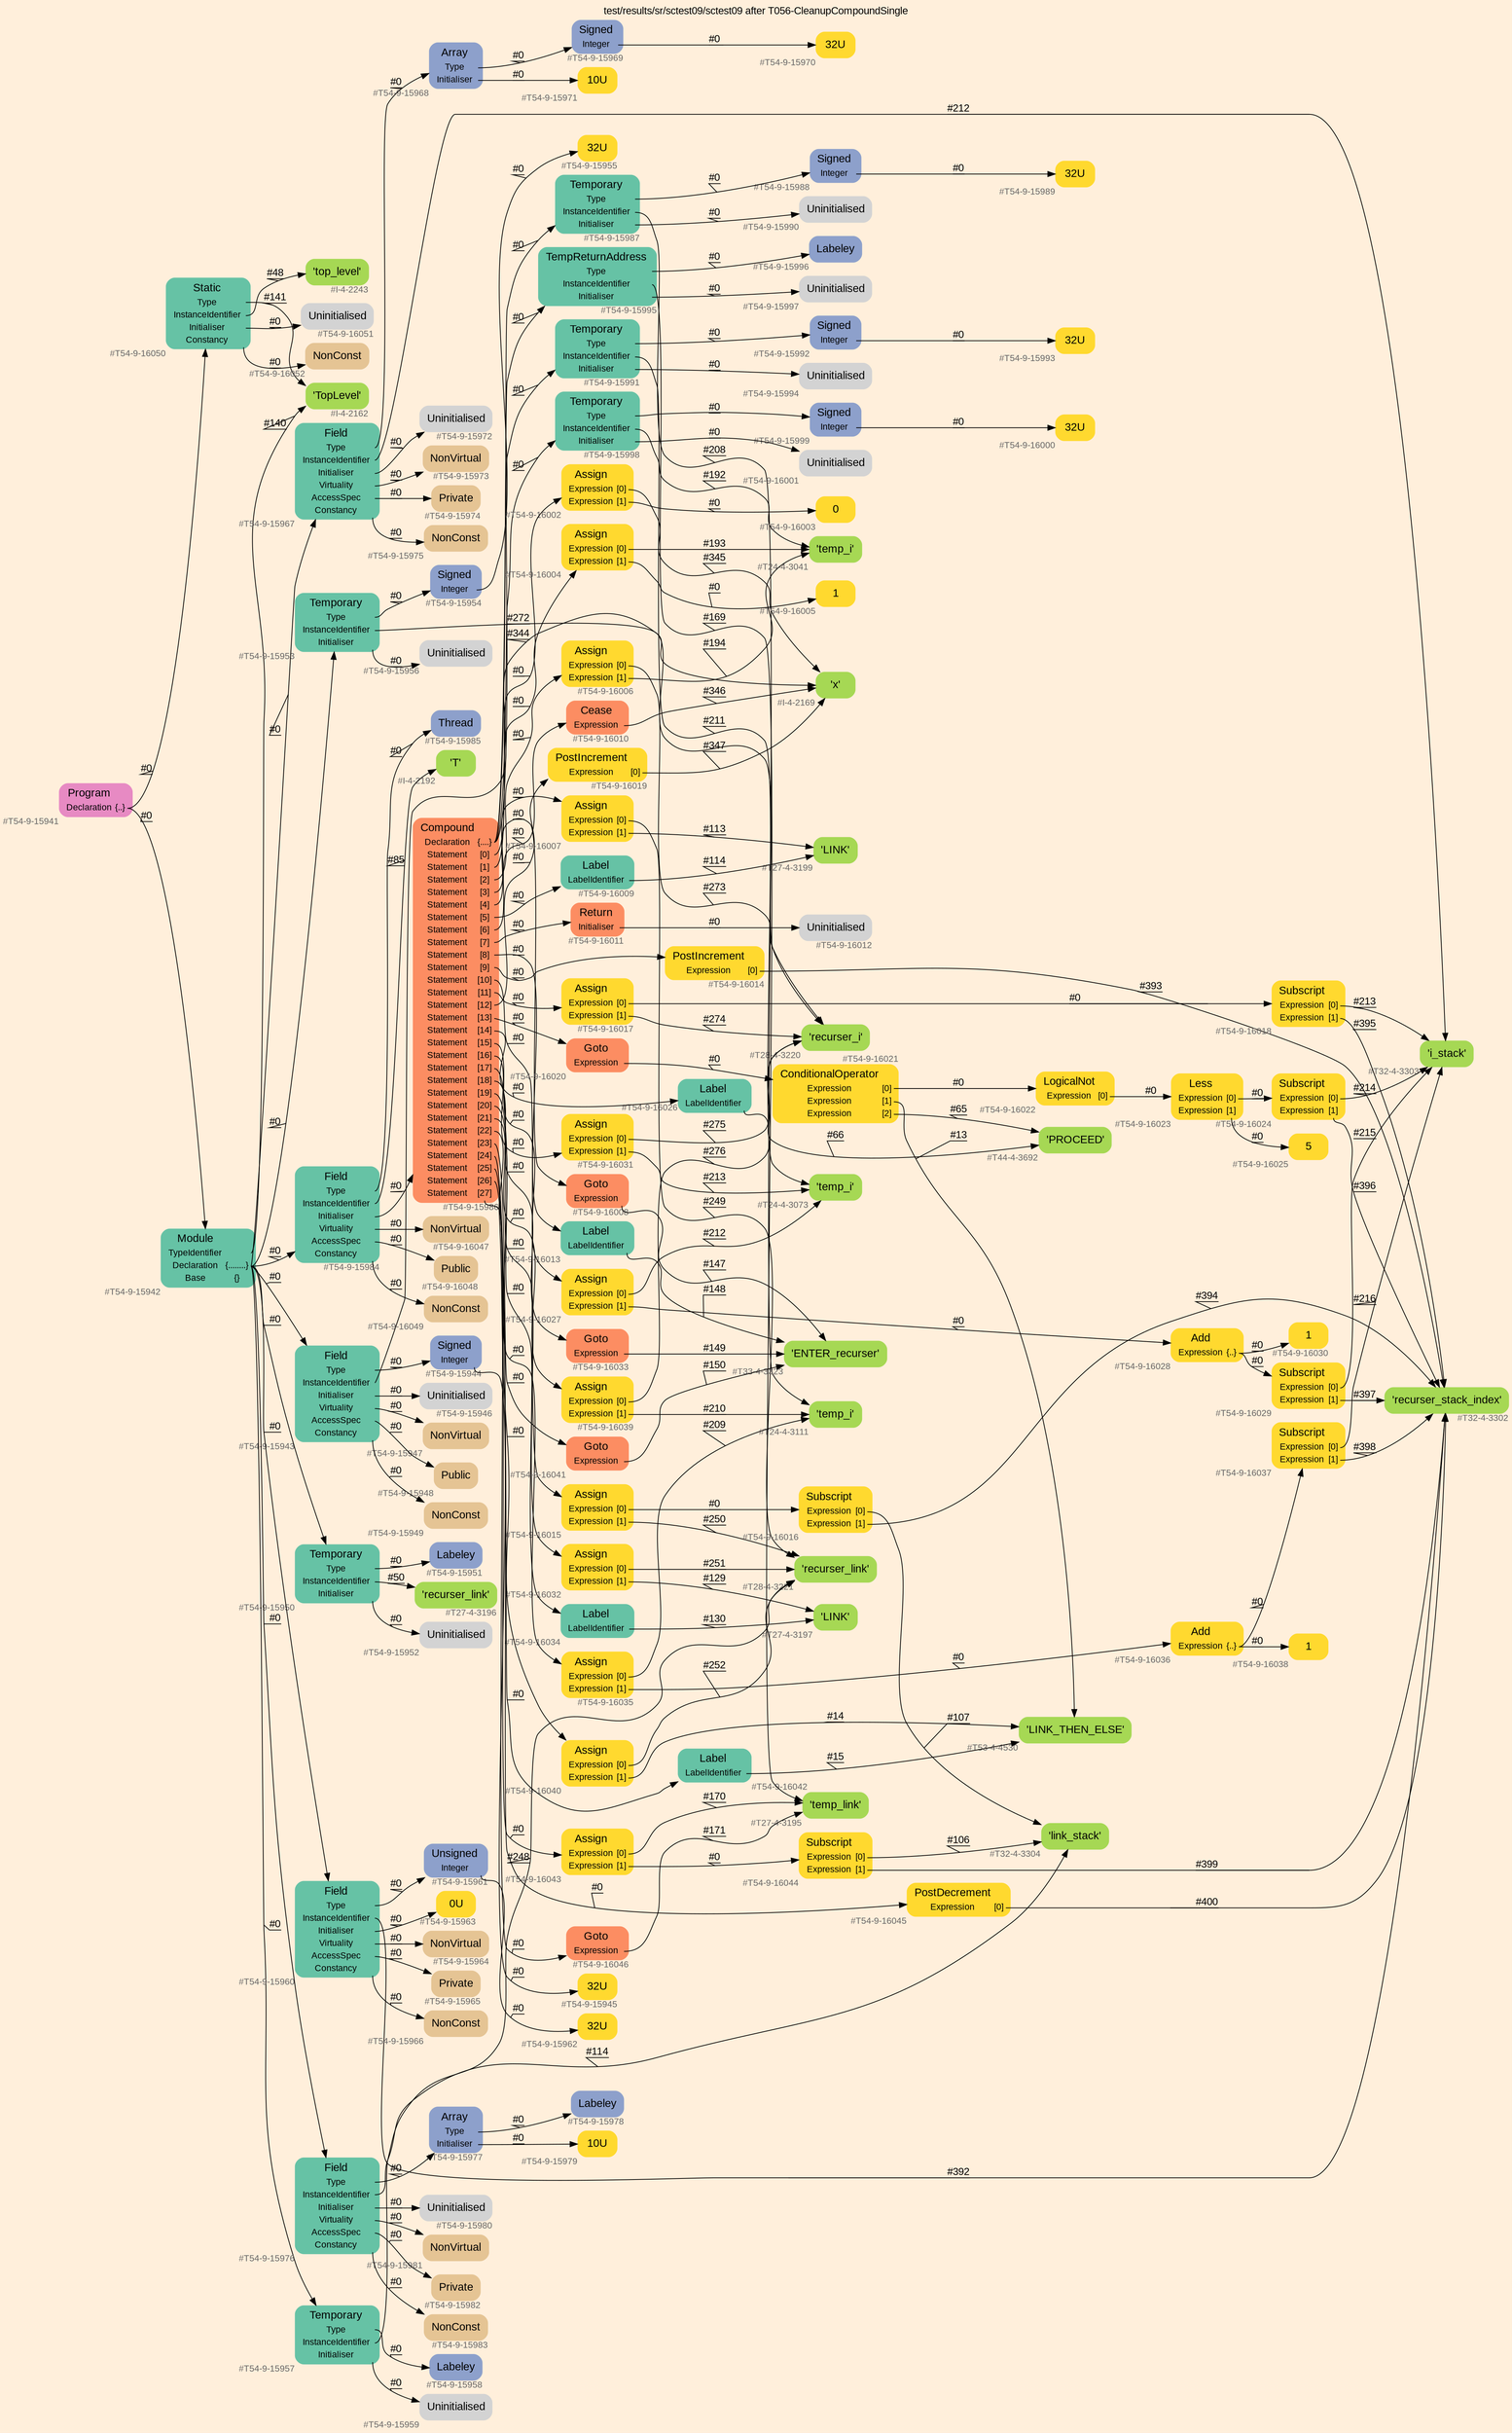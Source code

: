 digraph "test/results/sr/sctest09/sctest09 after T056-CleanupCompoundSingle" {
label = "test/results/sr/sctest09/sctest09 after T056-CleanupCompoundSingle"
labelloc = t
graph [
    rankdir = "LR"
    ranksep = 0.3
    bgcolor = antiquewhite1
    color = black
    fontcolor = black
    fontname = "Arial"
];
node [
    fontname = "Arial"
];
edge [
    fontname = "Arial"
];

// -------------------- node figure --------------------
// -------- block #T54-9-15941 ----------
"#T54-9-15941" [
    fillcolor = "/set28/4"
    xlabel = "#T54-9-15941"
    fontsize = "12"
    fontcolor = grey40
    shape = "plaintext"
    label = <<TABLE BORDER="0" CELLBORDER="0" CELLSPACING="0">
     <TR><TD><FONT COLOR="black" POINT-SIZE="15">Program</FONT></TD></TR>
     <TR><TD><FONT COLOR="black" POINT-SIZE="12">Declaration</FONT></TD><TD PORT="port0"><FONT COLOR="black" POINT-SIZE="12">{..}</FONT></TD></TR>
    </TABLE>>
    style = "rounded,filled"
];

// -------- block #T54-9-15942 ----------
"#T54-9-15942" [
    fillcolor = "/set28/1"
    xlabel = "#T54-9-15942"
    fontsize = "12"
    fontcolor = grey40
    shape = "plaintext"
    label = <<TABLE BORDER="0" CELLBORDER="0" CELLSPACING="0">
     <TR><TD><FONT COLOR="black" POINT-SIZE="15">Module</FONT></TD></TR>
     <TR><TD><FONT COLOR="black" POINT-SIZE="12">TypeIdentifier</FONT></TD><TD PORT="port0"></TD></TR>
     <TR><TD><FONT COLOR="black" POINT-SIZE="12">Declaration</FONT></TD><TD PORT="port1"><FONT COLOR="black" POINT-SIZE="12">{........}</FONT></TD></TR>
     <TR><TD><FONT COLOR="black" POINT-SIZE="12">Base</FONT></TD><TD PORT="port2"><FONT COLOR="black" POINT-SIZE="12">{}</FONT></TD></TR>
    </TABLE>>
    style = "rounded,filled"
];

// -------- block #I-4-2162 ----------
"#I-4-2162" [
    fillcolor = "/set28/5"
    xlabel = "#I-4-2162"
    fontsize = "12"
    fontcolor = grey40
    shape = "plaintext"
    label = <<TABLE BORDER="0" CELLBORDER="0" CELLSPACING="0">
     <TR><TD><FONT COLOR="black" POINT-SIZE="15">'TopLevel'</FONT></TD></TR>
    </TABLE>>
    style = "rounded,filled"
];

// -------- block #T54-9-15943 ----------
"#T54-9-15943" [
    fillcolor = "/set28/1"
    xlabel = "#T54-9-15943"
    fontsize = "12"
    fontcolor = grey40
    shape = "plaintext"
    label = <<TABLE BORDER="0" CELLBORDER="0" CELLSPACING="0">
     <TR><TD><FONT COLOR="black" POINT-SIZE="15">Field</FONT></TD></TR>
     <TR><TD><FONT COLOR="black" POINT-SIZE="12">Type</FONT></TD><TD PORT="port0"></TD></TR>
     <TR><TD><FONT COLOR="black" POINT-SIZE="12">InstanceIdentifier</FONT></TD><TD PORT="port1"></TD></TR>
     <TR><TD><FONT COLOR="black" POINT-SIZE="12">Initialiser</FONT></TD><TD PORT="port2"></TD></TR>
     <TR><TD><FONT COLOR="black" POINT-SIZE="12">Virtuality</FONT></TD><TD PORT="port3"></TD></TR>
     <TR><TD><FONT COLOR="black" POINT-SIZE="12">AccessSpec</FONT></TD><TD PORT="port4"></TD></TR>
     <TR><TD><FONT COLOR="black" POINT-SIZE="12">Constancy</FONT></TD><TD PORT="port5"></TD></TR>
    </TABLE>>
    style = "rounded,filled"
];

// -------- block #T54-9-15944 ----------
"#T54-9-15944" [
    fillcolor = "/set28/3"
    xlabel = "#T54-9-15944"
    fontsize = "12"
    fontcolor = grey40
    shape = "plaintext"
    label = <<TABLE BORDER="0" CELLBORDER="0" CELLSPACING="0">
     <TR><TD><FONT COLOR="black" POINT-SIZE="15">Signed</FONT></TD></TR>
     <TR><TD><FONT COLOR="black" POINT-SIZE="12">Integer</FONT></TD><TD PORT="port0"></TD></TR>
    </TABLE>>
    style = "rounded,filled"
];

// -------- block #T54-9-15945 ----------
"#T54-9-15945" [
    fillcolor = "/set28/6"
    xlabel = "#T54-9-15945"
    fontsize = "12"
    fontcolor = grey40
    shape = "plaintext"
    label = <<TABLE BORDER="0" CELLBORDER="0" CELLSPACING="0">
     <TR><TD><FONT COLOR="black" POINT-SIZE="15">32U</FONT></TD></TR>
    </TABLE>>
    style = "rounded,filled"
];

// -------- block #I-4-2169 ----------
"#I-4-2169" [
    fillcolor = "/set28/5"
    xlabel = "#I-4-2169"
    fontsize = "12"
    fontcolor = grey40
    shape = "plaintext"
    label = <<TABLE BORDER="0" CELLBORDER="0" CELLSPACING="0">
     <TR><TD><FONT COLOR="black" POINT-SIZE="15">'x'</FONT></TD></TR>
    </TABLE>>
    style = "rounded,filled"
];

// -------- block #T54-9-15946 ----------
"#T54-9-15946" [
    xlabel = "#T54-9-15946"
    fontsize = "12"
    fontcolor = grey40
    shape = "plaintext"
    label = <<TABLE BORDER="0" CELLBORDER="0" CELLSPACING="0">
     <TR><TD><FONT COLOR="black" POINT-SIZE="15">Uninitialised</FONT></TD></TR>
    </TABLE>>
    style = "rounded,filled"
];

// -------- block #T54-9-15947 ----------
"#T54-9-15947" [
    fillcolor = "/set28/7"
    xlabel = "#T54-9-15947"
    fontsize = "12"
    fontcolor = grey40
    shape = "plaintext"
    label = <<TABLE BORDER="0" CELLBORDER="0" CELLSPACING="0">
     <TR><TD><FONT COLOR="black" POINT-SIZE="15">NonVirtual</FONT></TD></TR>
    </TABLE>>
    style = "rounded,filled"
];

// -------- block #T54-9-15948 ----------
"#T54-9-15948" [
    fillcolor = "/set28/7"
    xlabel = "#T54-9-15948"
    fontsize = "12"
    fontcolor = grey40
    shape = "plaintext"
    label = <<TABLE BORDER="0" CELLBORDER="0" CELLSPACING="0">
     <TR><TD><FONT COLOR="black" POINT-SIZE="15">Public</FONT></TD></TR>
    </TABLE>>
    style = "rounded,filled"
];

// -------- block #T54-9-15949 ----------
"#T54-9-15949" [
    fillcolor = "/set28/7"
    xlabel = "#T54-9-15949"
    fontsize = "12"
    fontcolor = grey40
    shape = "plaintext"
    label = <<TABLE BORDER="0" CELLBORDER="0" CELLSPACING="0">
     <TR><TD><FONT COLOR="black" POINT-SIZE="15">NonConst</FONT></TD></TR>
    </TABLE>>
    style = "rounded,filled"
];

// -------- block #T54-9-15950 ----------
"#T54-9-15950" [
    fillcolor = "/set28/1"
    xlabel = "#T54-9-15950"
    fontsize = "12"
    fontcolor = grey40
    shape = "plaintext"
    label = <<TABLE BORDER="0" CELLBORDER="0" CELLSPACING="0">
     <TR><TD><FONT COLOR="black" POINT-SIZE="15">Temporary</FONT></TD></TR>
     <TR><TD><FONT COLOR="black" POINT-SIZE="12">Type</FONT></TD><TD PORT="port0"></TD></TR>
     <TR><TD><FONT COLOR="black" POINT-SIZE="12">InstanceIdentifier</FONT></TD><TD PORT="port1"></TD></TR>
     <TR><TD><FONT COLOR="black" POINT-SIZE="12">Initialiser</FONT></TD><TD PORT="port2"></TD></TR>
    </TABLE>>
    style = "rounded,filled"
];

// -------- block #T54-9-15951 ----------
"#T54-9-15951" [
    fillcolor = "/set28/3"
    xlabel = "#T54-9-15951"
    fontsize = "12"
    fontcolor = grey40
    shape = "plaintext"
    label = <<TABLE BORDER="0" CELLBORDER="0" CELLSPACING="0">
     <TR><TD><FONT COLOR="black" POINT-SIZE="15">Labeley</FONT></TD></TR>
    </TABLE>>
    style = "rounded,filled"
];

// -------- block #T27-4-3196 ----------
"#T27-4-3196" [
    fillcolor = "/set28/5"
    xlabel = "#T27-4-3196"
    fontsize = "12"
    fontcolor = grey40
    shape = "plaintext"
    label = <<TABLE BORDER="0" CELLBORDER="0" CELLSPACING="0">
     <TR><TD><FONT COLOR="black" POINT-SIZE="15">'recurser_link'</FONT></TD></TR>
    </TABLE>>
    style = "rounded,filled"
];

// -------- block #T54-9-15952 ----------
"#T54-9-15952" [
    xlabel = "#T54-9-15952"
    fontsize = "12"
    fontcolor = grey40
    shape = "plaintext"
    label = <<TABLE BORDER="0" CELLBORDER="0" CELLSPACING="0">
     <TR><TD><FONT COLOR="black" POINT-SIZE="15">Uninitialised</FONT></TD></TR>
    </TABLE>>
    style = "rounded,filled"
];

// -------- block #T54-9-15953 ----------
"#T54-9-15953" [
    fillcolor = "/set28/1"
    xlabel = "#T54-9-15953"
    fontsize = "12"
    fontcolor = grey40
    shape = "plaintext"
    label = <<TABLE BORDER="0" CELLBORDER="0" CELLSPACING="0">
     <TR><TD><FONT COLOR="black" POINT-SIZE="15">Temporary</FONT></TD></TR>
     <TR><TD><FONT COLOR="black" POINT-SIZE="12">Type</FONT></TD><TD PORT="port0"></TD></TR>
     <TR><TD><FONT COLOR="black" POINT-SIZE="12">InstanceIdentifier</FONT></TD><TD PORT="port1"></TD></TR>
     <TR><TD><FONT COLOR="black" POINT-SIZE="12">Initialiser</FONT></TD><TD PORT="port2"></TD></TR>
    </TABLE>>
    style = "rounded,filled"
];

// -------- block #T54-9-15954 ----------
"#T54-9-15954" [
    fillcolor = "/set28/3"
    xlabel = "#T54-9-15954"
    fontsize = "12"
    fontcolor = grey40
    shape = "plaintext"
    label = <<TABLE BORDER="0" CELLBORDER="0" CELLSPACING="0">
     <TR><TD><FONT COLOR="black" POINT-SIZE="15">Signed</FONT></TD></TR>
     <TR><TD><FONT COLOR="black" POINT-SIZE="12">Integer</FONT></TD><TD PORT="port0"></TD></TR>
    </TABLE>>
    style = "rounded,filled"
];

// -------- block #T54-9-15955 ----------
"#T54-9-15955" [
    fillcolor = "/set28/6"
    xlabel = "#T54-9-15955"
    fontsize = "12"
    fontcolor = grey40
    shape = "plaintext"
    label = <<TABLE BORDER="0" CELLBORDER="0" CELLSPACING="0">
     <TR><TD><FONT COLOR="black" POINT-SIZE="15">32U</FONT></TD></TR>
    </TABLE>>
    style = "rounded,filled"
];

// -------- block #T28-4-3220 ----------
"#T28-4-3220" [
    fillcolor = "/set28/5"
    xlabel = "#T28-4-3220"
    fontsize = "12"
    fontcolor = grey40
    shape = "plaintext"
    label = <<TABLE BORDER="0" CELLBORDER="0" CELLSPACING="0">
     <TR><TD><FONT COLOR="black" POINT-SIZE="15">'recurser_i'</FONT></TD></TR>
    </TABLE>>
    style = "rounded,filled"
];

// -------- block #T54-9-15956 ----------
"#T54-9-15956" [
    xlabel = "#T54-9-15956"
    fontsize = "12"
    fontcolor = grey40
    shape = "plaintext"
    label = <<TABLE BORDER="0" CELLBORDER="0" CELLSPACING="0">
     <TR><TD><FONT COLOR="black" POINT-SIZE="15">Uninitialised</FONT></TD></TR>
    </TABLE>>
    style = "rounded,filled"
];

// -------- block #T54-9-15957 ----------
"#T54-9-15957" [
    fillcolor = "/set28/1"
    xlabel = "#T54-9-15957"
    fontsize = "12"
    fontcolor = grey40
    shape = "plaintext"
    label = <<TABLE BORDER="0" CELLBORDER="0" CELLSPACING="0">
     <TR><TD><FONT COLOR="black" POINT-SIZE="15">Temporary</FONT></TD></TR>
     <TR><TD><FONT COLOR="black" POINT-SIZE="12">Type</FONT></TD><TD PORT="port0"></TD></TR>
     <TR><TD><FONT COLOR="black" POINT-SIZE="12">InstanceIdentifier</FONT></TD><TD PORT="port1"></TD></TR>
     <TR><TD><FONT COLOR="black" POINT-SIZE="12">Initialiser</FONT></TD><TD PORT="port2"></TD></TR>
    </TABLE>>
    style = "rounded,filled"
];

// -------- block #T54-9-15958 ----------
"#T54-9-15958" [
    fillcolor = "/set28/3"
    xlabel = "#T54-9-15958"
    fontsize = "12"
    fontcolor = grey40
    shape = "plaintext"
    label = <<TABLE BORDER="0" CELLBORDER="0" CELLSPACING="0">
     <TR><TD><FONT COLOR="black" POINT-SIZE="15">Labeley</FONT></TD></TR>
    </TABLE>>
    style = "rounded,filled"
];

// -------- block #T28-4-3221 ----------
"#T28-4-3221" [
    fillcolor = "/set28/5"
    xlabel = "#T28-4-3221"
    fontsize = "12"
    fontcolor = grey40
    shape = "plaintext"
    label = <<TABLE BORDER="0" CELLBORDER="0" CELLSPACING="0">
     <TR><TD><FONT COLOR="black" POINT-SIZE="15">'recurser_link'</FONT></TD></TR>
    </TABLE>>
    style = "rounded,filled"
];

// -------- block #T54-9-15959 ----------
"#T54-9-15959" [
    xlabel = "#T54-9-15959"
    fontsize = "12"
    fontcolor = grey40
    shape = "plaintext"
    label = <<TABLE BORDER="0" CELLBORDER="0" CELLSPACING="0">
     <TR><TD><FONT COLOR="black" POINT-SIZE="15">Uninitialised</FONT></TD></TR>
    </TABLE>>
    style = "rounded,filled"
];

// -------- block #T54-9-15960 ----------
"#T54-9-15960" [
    fillcolor = "/set28/1"
    xlabel = "#T54-9-15960"
    fontsize = "12"
    fontcolor = grey40
    shape = "plaintext"
    label = <<TABLE BORDER="0" CELLBORDER="0" CELLSPACING="0">
     <TR><TD><FONT COLOR="black" POINT-SIZE="15">Field</FONT></TD></TR>
     <TR><TD><FONT COLOR="black" POINT-SIZE="12">Type</FONT></TD><TD PORT="port0"></TD></TR>
     <TR><TD><FONT COLOR="black" POINT-SIZE="12">InstanceIdentifier</FONT></TD><TD PORT="port1"></TD></TR>
     <TR><TD><FONT COLOR="black" POINT-SIZE="12">Initialiser</FONT></TD><TD PORT="port2"></TD></TR>
     <TR><TD><FONT COLOR="black" POINT-SIZE="12">Virtuality</FONT></TD><TD PORT="port3"></TD></TR>
     <TR><TD><FONT COLOR="black" POINT-SIZE="12">AccessSpec</FONT></TD><TD PORT="port4"></TD></TR>
     <TR><TD><FONT COLOR="black" POINT-SIZE="12">Constancy</FONT></TD><TD PORT="port5"></TD></TR>
    </TABLE>>
    style = "rounded,filled"
];

// -------- block #T54-9-15961 ----------
"#T54-9-15961" [
    fillcolor = "/set28/3"
    xlabel = "#T54-9-15961"
    fontsize = "12"
    fontcolor = grey40
    shape = "plaintext"
    label = <<TABLE BORDER="0" CELLBORDER="0" CELLSPACING="0">
     <TR><TD><FONT COLOR="black" POINT-SIZE="15">Unsigned</FONT></TD></TR>
     <TR><TD><FONT COLOR="black" POINT-SIZE="12">Integer</FONT></TD><TD PORT="port0"></TD></TR>
    </TABLE>>
    style = "rounded,filled"
];

// -------- block #T54-9-15962 ----------
"#T54-9-15962" [
    fillcolor = "/set28/6"
    xlabel = "#T54-9-15962"
    fontsize = "12"
    fontcolor = grey40
    shape = "plaintext"
    label = <<TABLE BORDER="0" CELLBORDER="0" CELLSPACING="0">
     <TR><TD><FONT COLOR="black" POINT-SIZE="15">32U</FONT></TD></TR>
    </TABLE>>
    style = "rounded,filled"
];

// -------- block #T32-4-3302 ----------
"#T32-4-3302" [
    fillcolor = "/set28/5"
    xlabel = "#T32-4-3302"
    fontsize = "12"
    fontcolor = grey40
    shape = "plaintext"
    label = <<TABLE BORDER="0" CELLBORDER="0" CELLSPACING="0">
     <TR><TD><FONT COLOR="black" POINT-SIZE="15">'recurser_stack_index'</FONT></TD></TR>
    </TABLE>>
    style = "rounded,filled"
];

// -------- block #T54-9-15963 ----------
"#T54-9-15963" [
    fillcolor = "/set28/6"
    xlabel = "#T54-9-15963"
    fontsize = "12"
    fontcolor = grey40
    shape = "plaintext"
    label = <<TABLE BORDER="0" CELLBORDER="0" CELLSPACING="0">
     <TR><TD><FONT COLOR="black" POINT-SIZE="15">0U</FONT></TD></TR>
    </TABLE>>
    style = "rounded,filled"
];

// -------- block #T54-9-15964 ----------
"#T54-9-15964" [
    fillcolor = "/set28/7"
    xlabel = "#T54-9-15964"
    fontsize = "12"
    fontcolor = grey40
    shape = "plaintext"
    label = <<TABLE BORDER="0" CELLBORDER="0" CELLSPACING="0">
     <TR><TD><FONT COLOR="black" POINT-SIZE="15">NonVirtual</FONT></TD></TR>
    </TABLE>>
    style = "rounded,filled"
];

// -------- block #T54-9-15965 ----------
"#T54-9-15965" [
    fillcolor = "/set28/7"
    xlabel = "#T54-9-15965"
    fontsize = "12"
    fontcolor = grey40
    shape = "plaintext"
    label = <<TABLE BORDER="0" CELLBORDER="0" CELLSPACING="0">
     <TR><TD><FONT COLOR="black" POINT-SIZE="15">Private</FONT></TD></TR>
    </TABLE>>
    style = "rounded,filled"
];

// -------- block #T54-9-15966 ----------
"#T54-9-15966" [
    fillcolor = "/set28/7"
    xlabel = "#T54-9-15966"
    fontsize = "12"
    fontcolor = grey40
    shape = "plaintext"
    label = <<TABLE BORDER="0" CELLBORDER="0" CELLSPACING="0">
     <TR><TD><FONT COLOR="black" POINT-SIZE="15">NonConst</FONT></TD></TR>
    </TABLE>>
    style = "rounded,filled"
];

// -------- block #T54-9-15967 ----------
"#T54-9-15967" [
    fillcolor = "/set28/1"
    xlabel = "#T54-9-15967"
    fontsize = "12"
    fontcolor = grey40
    shape = "plaintext"
    label = <<TABLE BORDER="0" CELLBORDER="0" CELLSPACING="0">
     <TR><TD><FONT COLOR="black" POINT-SIZE="15">Field</FONT></TD></TR>
     <TR><TD><FONT COLOR="black" POINT-SIZE="12">Type</FONT></TD><TD PORT="port0"></TD></TR>
     <TR><TD><FONT COLOR="black" POINT-SIZE="12">InstanceIdentifier</FONT></TD><TD PORT="port1"></TD></TR>
     <TR><TD><FONT COLOR="black" POINT-SIZE="12">Initialiser</FONT></TD><TD PORT="port2"></TD></TR>
     <TR><TD><FONT COLOR="black" POINT-SIZE="12">Virtuality</FONT></TD><TD PORT="port3"></TD></TR>
     <TR><TD><FONT COLOR="black" POINT-SIZE="12">AccessSpec</FONT></TD><TD PORT="port4"></TD></TR>
     <TR><TD><FONT COLOR="black" POINT-SIZE="12">Constancy</FONT></TD><TD PORT="port5"></TD></TR>
    </TABLE>>
    style = "rounded,filled"
];

// -------- block #T54-9-15968 ----------
"#T54-9-15968" [
    fillcolor = "/set28/3"
    xlabel = "#T54-9-15968"
    fontsize = "12"
    fontcolor = grey40
    shape = "plaintext"
    label = <<TABLE BORDER="0" CELLBORDER="0" CELLSPACING="0">
     <TR><TD><FONT COLOR="black" POINT-SIZE="15">Array</FONT></TD></TR>
     <TR><TD><FONT COLOR="black" POINT-SIZE="12">Type</FONT></TD><TD PORT="port0"></TD></TR>
     <TR><TD><FONT COLOR="black" POINT-SIZE="12">Initialiser</FONT></TD><TD PORT="port1"></TD></TR>
    </TABLE>>
    style = "rounded,filled"
];

// -------- block #T54-9-15969 ----------
"#T54-9-15969" [
    fillcolor = "/set28/3"
    xlabel = "#T54-9-15969"
    fontsize = "12"
    fontcolor = grey40
    shape = "plaintext"
    label = <<TABLE BORDER="0" CELLBORDER="0" CELLSPACING="0">
     <TR><TD><FONT COLOR="black" POINT-SIZE="15">Signed</FONT></TD></TR>
     <TR><TD><FONT COLOR="black" POINT-SIZE="12">Integer</FONT></TD><TD PORT="port0"></TD></TR>
    </TABLE>>
    style = "rounded,filled"
];

// -------- block #T54-9-15970 ----------
"#T54-9-15970" [
    fillcolor = "/set28/6"
    xlabel = "#T54-9-15970"
    fontsize = "12"
    fontcolor = grey40
    shape = "plaintext"
    label = <<TABLE BORDER="0" CELLBORDER="0" CELLSPACING="0">
     <TR><TD><FONT COLOR="black" POINT-SIZE="15">32U</FONT></TD></TR>
    </TABLE>>
    style = "rounded,filled"
];

// -------- block #T54-9-15971 ----------
"#T54-9-15971" [
    fillcolor = "/set28/6"
    xlabel = "#T54-9-15971"
    fontsize = "12"
    fontcolor = grey40
    shape = "plaintext"
    label = <<TABLE BORDER="0" CELLBORDER="0" CELLSPACING="0">
     <TR><TD><FONT COLOR="black" POINT-SIZE="15">10U</FONT></TD></TR>
    </TABLE>>
    style = "rounded,filled"
];

// -------- block #T32-4-3303 ----------
"#T32-4-3303" [
    fillcolor = "/set28/5"
    xlabel = "#T32-4-3303"
    fontsize = "12"
    fontcolor = grey40
    shape = "plaintext"
    label = <<TABLE BORDER="0" CELLBORDER="0" CELLSPACING="0">
     <TR><TD><FONT COLOR="black" POINT-SIZE="15">'i_stack'</FONT></TD></TR>
    </TABLE>>
    style = "rounded,filled"
];

// -------- block #T54-9-15972 ----------
"#T54-9-15972" [
    xlabel = "#T54-9-15972"
    fontsize = "12"
    fontcolor = grey40
    shape = "plaintext"
    label = <<TABLE BORDER="0" CELLBORDER="0" CELLSPACING="0">
     <TR><TD><FONT COLOR="black" POINT-SIZE="15">Uninitialised</FONT></TD></TR>
    </TABLE>>
    style = "rounded,filled"
];

// -------- block #T54-9-15973 ----------
"#T54-9-15973" [
    fillcolor = "/set28/7"
    xlabel = "#T54-9-15973"
    fontsize = "12"
    fontcolor = grey40
    shape = "plaintext"
    label = <<TABLE BORDER="0" CELLBORDER="0" CELLSPACING="0">
     <TR><TD><FONT COLOR="black" POINT-SIZE="15">NonVirtual</FONT></TD></TR>
    </TABLE>>
    style = "rounded,filled"
];

// -------- block #T54-9-15974 ----------
"#T54-9-15974" [
    fillcolor = "/set28/7"
    xlabel = "#T54-9-15974"
    fontsize = "12"
    fontcolor = grey40
    shape = "plaintext"
    label = <<TABLE BORDER="0" CELLBORDER="0" CELLSPACING="0">
     <TR><TD><FONT COLOR="black" POINT-SIZE="15">Private</FONT></TD></TR>
    </TABLE>>
    style = "rounded,filled"
];

// -------- block #T54-9-15975 ----------
"#T54-9-15975" [
    fillcolor = "/set28/7"
    xlabel = "#T54-9-15975"
    fontsize = "12"
    fontcolor = grey40
    shape = "plaintext"
    label = <<TABLE BORDER="0" CELLBORDER="0" CELLSPACING="0">
     <TR><TD><FONT COLOR="black" POINT-SIZE="15">NonConst</FONT></TD></TR>
    </TABLE>>
    style = "rounded,filled"
];

// -------- block #T54-9-15976 ----------
"#T54-9-15976" [
    fillcolor = "/set28/1"
    xlabel = "#T54-9-15976"
    fontsize = "12"
    fontcolor = grey40
    shape = "plaintext"
    label = <<TABLE BORDER="0" CELLBORDER="0" CELLSPACING="0">
     <TR><TD><FONT COLOR="black" POINT-SIZE="15">Field</FONT></TD></TR>
     <TR><TD><FONT COLOR="black" POINT-SIZE="12">Type</FONT></TD><TD PORT="port0"></TD></TR>
     <TR><TD><FONT COLOR="black" POINT-SIZE="12">InstanceIdentifier</FONT></TD><TD PORT="port1"></TD></TR>
     <TR><TD><FONT COLOR="black" POINT-SIZE="12">Initialiser</FONT></TD><TD PORT="port2"></TD></TR>
     <TR><TD><FONT COLOR="black" POINT-SIZE="12">Virtuality</FONT></TD><TD PORT="port3"></TD></TR>
     <TR><TD><FONT COLOR="black" POINT-SIZE="12">AccessSpec</FONT></TD><TD PORT="port4"></TD></TR>
     <TR><TD><FONT COLOR="black" POINT-SIZE="12">Constancy</FONT></TD><TD PORT="port5"></TD></TR>
    </TABLE>>
    style = "rounded,filled"
];

// -------- block #T54-9-15977 ----------
"#T54-9-15977" [
    fillcolor = "/set28/3"
    xlabel = "#T54-9-15977"
    fontsize = "12"
    fontcolor = grey40
    shape = "plaintext"
    label = <<TABLE BORDER="0" CELLBORDER="0" CELLSPACING="0">
     <TR><TD><FONT COLOR="black" POINT-SIZE="15">Array</FONT></TD></TR>
     <TR><TD><FONT COLOR="black" POINT-SIZE="12">Type</FONT></TD><TD PORT="port0"></TD></TR>
     <TR><TD><FONT COLOR="black" POINT-SIZE="12">Initialiser</FONT></TD><TD PORT="port1"></TD></TR>
    </TABLE>>
    style = "rounded,filled"
];

// -------- block #T54-9-15978 ----------
"#T54-9-15978" [
    fillcolor = "/set28/3"
    xlabel = "#T54-9-15978"
    fontsize = "12"
    fontcolor = grey40
    shape = "plaintext"
    label = <<TABLE BORDER="0" CELLBORDER="0" CELLSPACING="0">
     <TR><TD><FONT COLOR="black" POINT-SIZE="15">Labeley</FONT></TD></TR>
    </TABLE>>
    style = "rounded,filled"
];

// -------- block #T54-9-15979 ----------
"#T54-9-15979" [
    fillcolor = "/set28/6"
    xlabel = "#T54-9-15979"
    fontsize = "12"
    fontcolor = grey40
    shape = "plaintext"
    label = <<TABLE BORDER="0" CELLBORDER="0" CELLSPACING="0">
     <TR><TD><FONT COLOR="black" POINT-SIZE="15">10U</FONT></TD></TR>
    </TABLE>>
    style = "rounded,filled"
];

// -------- block #T32-4-3304 ----------
"#T32-4-3304" [
    fillcolor = "/set28/5"
    xlabel = "#T32-4-3304"
    fontsize = "12"
    fontcolor = grey40
    shape = "plaintext"
    label = <<TABLE BORDER="0" CELLBORDER="0" CELLSPACING="0">
     <TR><TD><FONT COLOR="black" POINT-SIZE="15">'link_stack'</FONT></TD></TR>
    </TABLE>>
    style = "rounded,filled"
];

// -------- block #T54-9-15980 ----------
"#T54-9-15980" [
    xlabel = "#T54-9-15980"
    fontsize = "12"
    fontcolor = grey40
    shape = "plaintext"
    label = <<TABLE BORDER="0" CELLBORDER="0" CELLSPACING="0">
     <TR><TD><FONT COLOR="black" POINT-SIZE="15">Uninitialised</FONT></TD></TR>
    </TABLE>>
    style = "rounded,filled"
];

// -------- block #T54-9-15981 ----------
"#T54-9-15981" [
    fillcolor = "/set28/7"
    xlabel = "#T54-9-15981"
    fontsize = "12"
    fontcolor = grey40
    shape = "plaintext"
    label = <<TABLE BORDER="0" CELLBORDER="0" CELLSPACING="0">
     <TR><TD><FONT COLOR="black" POINT-SIZE="15">NonVirtual</FONT></TD></TR>
    </TABLE>>
    style = "rounded,filled"
];

// -------- block #T54-9-15982 ----------
"#T54-9-15982" [
    fillcolor = "/set28/7"
    xlabel = "#T54-9-15982"
    fontsize = "12"
    fontcolor = grey40
    shape = "plaintext"
    label = <<TABLE BORDER="0" CELLBORDER="0" CELLSPACING="0">
     <TR><TD><FONT COLOR="black" POINT-SIZE="15">Private</FONT></TD></TR>
    </TABLE>>
    style = "rounded,filled"
];

// -------- block #T54-9-15983 ----------
"#T54-9-15983" [
    fillcolor = "/set28/7"
    xlabel = "#T54-9-15983"
    fontsize = "12"
    fontcolor = grey40
    shape = "plaintext"
    label = <<TABLE BORDER="0" CELLBORDER="0" CELLSPACING="0">
     <TR><TD><FONT COLOR="black" POINT-SIZE="15">NonConst</FONT></TD></TR>
    </TABLE>>
    style = "rounded,filled"
];

// -------- block #T54-9-15984 ----------
"#T54-9-15984" [
    fillcolor = "/set28/1"
    xlabel = "#T54-9-15984"
    fontsize = "12"
    fontcolor = grey40
    shape = "plaintext"
    label = <<TABLE BORDER="0" CELLBORDER="0" CELLSPACING="0">
     <TR><TD><FONT COLOR="black" POINT-SIZE="15">Field</FONT></TD></TR>
     <TR><TD><FONT COLOR="black" POINT-SIZE="12">Type</FONT></TD><TD PORT="port0"></TD></TR>
     <TR><TD><FONT COLOR="black" POINT-SIZE="12">InstanceIdentifier</FONT></TD><TD PORT="port1"></TD></TR>
     <TR><TD><FONT COLOR="black" POINT-SIZE="12">Initialiser</FONT></TD><TD PORT="port2"></TD></TR>
     <TR><TD><FONT COLOR="black" POINT-SIZE="12">Virtuality</FONT></TD><TD PORT="port3"></TD></TR>
     <TR><TD><FONT COLOR="black" POINT-SIZE="12">AccessSpec</FONT></TD><TD PORT="port4"></TD></TR>
     <TR><TD><FONT COLOR="black" POINT-SIZE="12">Constancy</FONT></TD><TD PORT="port5"></TD></TR>
    </TABLE>>
    style = "rounded,filled"
];

// -------- block #T54-9-15985 ----------
"#T54-9-15985" [
    fillcolor = "/set28/3"
    xlabel = "#T54-9-15985"
    fontsize = "12"
    fontcolor = grey40
    shape = "plaintext"
    label = <<TABLE BORDER="0" CELLBORDER="0" CELLSPACING="0">
     <TR><TD><FONT COLOR="black" POINT-SIZE="15">Thread</FONT></TD></TR>
    </TABLE>>
    style = "rounded,filled"
];

// -------- block #I-4-2192 ----------
"#I-4-2192" [
    fillcolor = "/set28/5"
    xlabel = "#I-4-2192"
    fontsize = "12"
    fontcolor = grey40
    shape = "plaintext"
    label = <<TABLE BORDER="0" CELLBORDER="0" CELLSPACING="0">
     <TR><TD><FONT COLOR="black" POINT-SIZE="15">'T'</FONT></TD></TR>
    </TABLE>>
    style = "rounded,filled"
];

// -------- block #T54-9-15986 ----------
"#T54-9-15986" [
    fillcolor = "/set28/2"
    xlabel = "#T54-9-15986"
    fontsize = "12"
    fontcolor = grey40
    shape = "plaintext"
    label = <<TABLE BORDER="0" CELLBORDER="0" CELLSPACING="0">
     <TR><TD><FONT COLOR="black" POINT-SIZE="15">Compound</FONT></TD></TR>
     <TR><TD><FONT COLOR="black" POINT-SIZE="12">Declaration</FONT></TD><TD PORT="port0"><FONT COLOR="black" POINT-SIZE="12">{....}</FONT></TD></TR>
     <TR><TD><FONT COLOR="black" POINT-SIZE="12">Statement</FONT></TD><TD PORT="port1"><FONT COLOR="black" POINT-SIZE="12">[0]</FONT></TD></TR>
     <TR><TD><FONT COLOR="black" POINT-SIZE="12">Statement</FONT></TD><TD PORT="port2"><FONT COLOR="black" POINT-SIZE="12">[1]</FONT></TD></TR>
     <TR><TD><FONT COLOR="black" POINT-SIZE="12">Statement</FONT></TD><TD PORT="port3"><FONT COLOR="black" POINT-SIZE="12">[2]</FONT></TD></TR>
     <TR><TD><FONT COLOR="black" POINT-SIZE="12">Statement</FONT></TD><TD PORT="port4"><FONT COLOR="black" POINT-SIZE="12">[3]</FONT></TD></TR>
     <TR><TD><FONT COLOR="black" POINT-SIZE="12">Statement</FONT></TD><TD PORT="port5"><FONT COLOR="black" POINT-SIZE="12">[4]</FONT></TD></TR>
     <TR><TD><FONT COLOR="black" POINT-SIZE="12">Statement</FONT></TD><TD PORT="port6"><FONT COLOR="black" POINT-SIZE="12">[5]</FONT></TD></TR>
     <TR><TD><FONT COLOR="black" POINT-SIZE="12">Statement</FONT></TD><TD PORT="port7"><FONT COLOR="black" POINT-SIZE="12">[6]</FONT></TD></TR>
     <TR><TD><FONT COLOR="black" POINT-SIZE="12">Statement</FONT></TD><TD PORT="port8"><FONT COLOR="black" POINT-SIZE="12">[7]</FONT></TD></TR>
     <TR><TD><FONT COLOR="black" POINT-SIZE="12">Statement</FONT></TD><TD PORT="port9"><FONT COLOR="black" POINT-SIZE="12">[8]</FONT></TD></TR>
     <TR><TD><FONT COLOR="black" POINT-SIZE="12">Statement</FONT></TD><TD PORT="port10"><FONT COLOR="black" POINT-SIZE="12">[9]</FONT></TD></TR>
     <TR><TD><FONT COLOR="black" POINT-SIZE="12">Statement</FONT></TD><TD PORT="port11"><FONT COLOR="black" POINT-SIZE="12">[10]</FONT></TD></TR>
     <TR><TD><FONT COLOR="black" POINT-SIZE="12">Statement</FONT></TD><TD PORT="port12"><FONT COLOR="black" POINT-SIZE="12">[11]</FONT></TD></TR>
     <TR><TD><FONT COLOR="black" POINT-SIZE="12">Statement</FONT></TD><TD PORT="port13"><FONT COLOR="black" POINT-SIZE="12">[12]</FONT></TD></TR>
     <TR><TD><FONT COLOR="black" POINT-SIZE="12">Statement</FONT></TD><TD PORT="port14"><FONT COLOR="black" POINT-SIZE="12">[13]</FONT></TD></TR>
     <TR><TD><FONT COLOR="black" POINT-SIZE="12">Statement</FONT></TD><TD PORT="port15"><FONT COLOR="black" POINT-SIZE="12">[14]</FONT></TD></TR>
     <TR><TD><FONT COLOR="black" POINT-SIZE="12">Statement</FONT></TD><TD PORT="port16"><FONT COLOR="black" POINT-SIZE="12">[15]</FONT></TD></TR>
     <TR><TD><FONT COLOR="black" POINT-SIZE="12">Statement</FONT></TD><TD PORT="port17"><FONT COLOR="black" POINT-SIZE="12">[16]</FONT></TD></TR>
     <TR><TD><FONT COLOR="black" POINT-SIZE="12">Statement</FONT></TD><TD PORT="port18"><FONT COLOR="black" POINT-SIZE="12">[17]</FONT></TD></TR>
     <TR><TD><FONT COLOR="black" POINT-SIZE="12">Statement</FONT></TD><TD PORT="port19"><FONT COLOR="black" POINT-SIZE="12">[18]</FONT></TD></TR>
     <TR><TD><FONT COLOR="black" POINT-SIZE="12">Statement</FONT></TD><TD PORT="port20"><FONT COLOR="black" POINT-SIZE="12">[19]</FONT></TD></TR>
     <TR><TD><FONT COLOR="black" POINT-SIZE="12">Statement</FONT></TD><TD PORT="port21"><FONT COLOR="black" POINT-SIZE="12">[20]</FONT></TD></TR>
     <TR><TD><FONT COLOR="black" POINT-SIZE="12">Statement</FONT></TD><TD PORT="port22"><FONT COLOR="black" POINT-SIZE="12">[21]</FONT></TD></TR>
     <TR><TD><FONT COLOR="black" POINT-SIZE="12">Statement</FONT></TD><TD PORT="port23"><FONT COLOR="black" POINT-SIZE="12">[22]</FONT></TD></TR>
     <TR><TD><FONT COLOR="black" POINT-SIZE="12">Statement</FONT></TD><TD PORT="port24"><FONT COLOR="black" POINT-SIZE="12">[23]</FONT></TD></TR>
     <TR><TD><FONT COLOR="black" POINT-SIZE="12">Statement</FONT></TD><TD PORT="port25"><FONT COLOR="black" POINT-SIZE="12">[24]</FONT></TD></TR>
     <TR><TD><FONT COLOR="black" POINT-SIZE="12">Statement</FONT></TD><TD PORT="port26"><FONT COLOR="black" POINT-SIZE="12">[25]</FONT></TD></TR>
     <TR><TD><FONT COLOR="black" POINT-SIZE="12">Statement</FONT></TD><TD PORT="port27"><FONT COLOR="black" POINT-SIZE="12">[26]</FONT></TD></TR>
     <TR><TD><FONT COLOR="black" POINT-SIZE="12">Statement</FONT></TD><TD PORT="port28"><FONT COLOR="black" POINT-SIZE="12">[27]</FONT></TD></TR>
    </TABLE>>
    style = "rounded,filled"
];

// -------- block #T54-9-15987 ----------
"#T54-9-15987" [
    fillcolor = "/set28/1"
    xlabel = "#T54-9-15987"
    fontsize = "12"
    fontcolor = grey40
    shape = "plaintext"
    label = <<TABLE BORDER="0" CELLBORDER="0" CELLSPACING="0">
     <TR><TD><FONT COLOR="black" POINT-SIZE="15">Temporary</FONT></TD></TR>
     <TR><TD><FONT COLOR="black" POINT-SIZE="12">Type</FONT></TD><TD PORT="port0"></TD></TR>
     <TR><TD><FONT COLOR="black" POINT-SIZE="12">InstanceIdentifier</FONT></TD><TD PORT="port1"></TD></TR>
     <TR><TD><FONT COLOR="black" POINT-SIZE="12">Initialiser</FONT></TD><TD PORT="port2"></TD></TR>
    </TABLE>>
    style = "rounded,filled"
];

// -------- block #T54-9-15988 ----------
"#T54-9-15988" [
    fillcolor = "/set28/3"
    xlabel = "#T54-9-15988"
    fontsize = "12"
    fontcolor = grey40
    shape = "plaintext"
    label = <<TABLE BORDER="0" CELLBORDER="0" CELLSPACING="0">
     <TR><TD><FONT COLOR="black" POINT-SIZE="15">Signed</FONT></TD></TR>
     <TR><TD><FONT COLOR="black" POINT-SIZE="12">Integer</FONT></TD><TD PORT="port0"></TD></TR>
    </TABLE>>
    style = "rounded,filled"
];

// -------- block #T54-9-15989 ----------
"#T54-9-15989" [
    fillcolor = "/set28/6"
    xlabel = "#T54-9-15989"
    fontsize = "12"
    fontcolor = grey40
    shape = "plaintext"
    label = <<TABLE BORDER="0" CELLBORDER="0" CELLSPACING="0">
     <TR><TD><FONT COLOR="black" POINT-SIZE="15">32U</FONT></TD></TR>
    </TABLE>>
    style = "rounded,filled"
];

// -------- block #T24-4-3111 ----------
"#T24-4-3111" [
    fillcolor = "/set28/5"
    xlabel = "#T24-4-3111"
    fontsize = "12"
    fontcolor = grey40
    shape = "plaintext"
    label = <<TABLE BORDER="0" CELLBORDER="0" CELLSPACING="0">
     <TR><TD><FONT COLOR="black" POINT-SIZE="15">'temp_i'</FONT></TD></TR>
    </TABLE>>
    style = "rounded,filled"
];

// -------- block #T54-9-15990 ----------
"#T54-9-15990" [
    xlabel = "#T54-9-15990"
    fontsize = "12"
    fontcolor = grey40
    shape = "plaintext"
    label = <<TABLE BORDER="0" CELLBORDER="0" CELLSPACING="0">
     <TR><TD><FONT COLOR="black" POINT-SIZE="15">Uninitialised</FONT></TD></TR>
    </TABLE>>
    style = "rounded,filled"
];

// -------- block #T54-9-15991 ----------
"#T54-9-15991" [
    fillcolor = "/set28/1"
    xlabel = "#T54-9-15991"
    fontsize = "12"
    fontcolor = grey40
    shape = "plaintext"
    label = <<TABLE BORDER="0" CELLBORDER="0" CELLSPACING="0">
     <TR><TD><FONT COLOR="black" POINT-SIZE="15">Temporary</FONT></TD></TR>
     <TR><TD><FONT COLOR="black" POINT-SIZE="12">Type</FONT></TD><TD PORT="port0"></TD></TR>
     <TR><TD><FONT COLOR="black" POINT-SIZE="12">InstanceIdentifier</FONT></TD><TD PORT="port1"></TD></TR>
     <TR><TD><FONT COLOR="black" POINT-SIZE="12">Initialiser</FONT></TD><TD PORT="port2"></TD></TR>
    </TABLE>>
    style = "rounded,filled"
];

// -------- block #T54-9-15992 ----------
"#T54-9-15992" [
    fillcolor = "/set28/3"
    xlabel = "#T54-9-15992"
    fontsize = "12"
    fontcolor = grey40
    shape = "plaintext"
    label = <<TABLE BORDER="0" CELLBORDER="0" CELLSPACING="0">
     <TR><TD><FONT COLOR="black" POINT-SIZE="15">Signed</FONT></TD></TR>
     <TR><TD><FONT COLOR="black" POINT-SIZE="12">Integer</FONT></TD><TD PORT="port0"></TD></TR>
    </TABLE>>
    style = "rounded,filled"
];

// -------- block #T54-9-15993 ----------
"#T54-9-15993" [
    fillcolor = "/set28/6"
    xlabel = "#T54-9-15993"
    fontsize = "12"
    fontcolor = grey40
    shape = "plaintext"
    label = <<TABLE BORDER="0" CELLBORDER="0" CELLSPACING="0">
     <TR><TD><FONT COLOR="black" POINT-SIZE="15">32U</FONT></TD></TR>
    </TABLE>>
    style = "rounded,filled"
];

// -------- block #T24-4-3073 ----------
"#T24-4-3073" [
    fillcolor = "/set28/5"
    xlabel = "#T24-4-3073"
    fontsize = "12"
    fontcolor = grey40
    shape = "plaintext"
    label = <<TABLE BORDER="0" CELLBORDER="0" CELLSPACING="0">
     <TR><TD><FONT COLOR="black" POINT-SIZE="15">'temp_i'</FONT></TD></TR>
    </TABLE>>
    style = "rounded,filled"
];

// -------- block #T54-9-15994 ----------
"#T54-9-15994" [
    xlabel = "#T54-9-15994"
    fontsize = "12"
    fontcolor = grey40
    shape = "plaintext"
    label = <<TABLE BORDER="0" CELLBORDER="0" CELLSPACING="0">
     <TR><TD><FONT COLOR="black" POINT-SIZE="15">Uninitialised</FONT></TD></TR>
    </TABLE>>
    style = "rounded,filled"
];

// -------- block #T54-9-15995 ----------
"#T54-9-15995" [
    fillcolor = "/set28/1"
    xlabel = "#T54-9-15995"
    fontsize = "12"
    fontcolor = grey40
    shape = "plaintext"
    label = <<TABLE BORDER="0" CELLBORDER="0" CELLSPACING="0">
     <TR><TD><FONT COLOR="black" POINT-SIZE="15">TempReturnAddress</FONT></TD></TR>
     <TR><TD><FONT COLOR="black" POINT-SIZE="12">Type</FONT></TD><TD PORT="port0"></TD></TR>
     <TR><TD><FONT COLOR="black" POINT-SIZE="12">InstanceIdentifier</FONT></TD><TD PORT="port1"></TD></TR>
     <TR><TD><FONT COLOR="black" POINT-SIZE="12">Initialiser</FONT></TD><TD PORT="port2"></TD></TR>
    </TABLE>>
    style = "rounded,filled"
];

// -------- block #T54-9-15996 ----------
"#T54-9-15996" [
    fillcolor = "/set28/3"
    xlabel = "#T54-9-15996"
    fontsize = "12"
    fontcolor = grey40
    shape = "plaintext"
    label = <<TABLE BORDER="0" CELLBORDER="0" CELLSPACING="0">
     <TR><TD><FONT COLOR="black" POINT-SIZE="15">Labeley</FONT></TD></TR>
    </TABLE>>
    style = "rounded,filled"
];

// -------- block #T27-4-3195 ----------
"#T27-4-3195" [
    fillcolor = "/set28/5"
    xlabel = "#T27-4-3195"
    fontsize = "12"
    fontcolor = grey40
    shape = "plaintext"
    label = <<TABLE BORDER="0" CELLBORDER="0" CELLSPACING="0">
     <TR><TD><FONT COLOR="black" POINT-SIZE="15">'temp_link'</FONT></TD></TR>
    </TABLE>>
    style = "rounded,filled"
];

// -------- block #T54-9-15997 ----------
"#T54-9-15997" [
    xlabel = "#T54-9-15997"
    fontsize = "12"
    fontcolor = grey40
    shape = "plaintext"
    label = <<TABLE BORDER="0" CELLBORDER="0" CELLSPACING="0">
     <TR><TD><FONT COLOR="black" POINT-SIZE="15">Uninitialised</FONT></TD></TR>
    </TABLE>>
    style = "rounded,filled"
];

// -------- block #T54-9-15998 ----------
"#T54-9-15998" [
    fillcolor = "/set28/1"
    xlabel = "#T54-9-15998"
    fontsize = "12"
    fontcolor = grey40
    shape = "plaintext"
    label = <<TABLE BORDER="0" CELLBORDER="0" CELLSPACING="0">
     <TR><TD><FONT COLOR="black" POINT-SIZE="15">Temporary</FONT></TD></TR>
     <TR><TD><FONT COLOR="black" POINT-SIZE="12">Type</FONT></TD><TD PORT="port0"></TD></TR>
     <TR><TD><FONT COLOR="black" POINT-SIZE="12">InstanceIdentifier</FONT></TD><TD PORT="port1"></TD></TR>
     <TR><TD><FONT COLOR="black" POINT-SIZE="12">Initialiser</FONT></TD><TD PORT="port2"></TD></TR>
    </TABLE>>
    style = "rounded,filled"
];

// -------- block #T54-9-15999 ----------
"#T54-9-15999" [
    fillcolor = "/set28/3"
    xlabel = "#T54-9-15999"
    fontsize = "12"
    fontcolor = grey40
    shape = "plaintext"
    label = <<TABLE BORDER="0" CELLBORDER="0" CELLSPACING="0">
     <TR><TD><FONT COLOR="black" POINT-SIZE="15">Signed</FONT></TD></TR>
     <TR><TD><FONT COLOR="black" POINT-SIZE="12">Integer</FONT></TD><TD PORT="port0"></TD></TR>
    </TABLE>>
    style = "rounded,filled"
];

// -------- block #T54-9-16000 ----------
"#T54-9-16000" [
    fillcolor = "/set28/6"
    xlabel = "#T54-9-16000"
    fontsize = "12"
    fontcolor = grey40
    shape = "plaintext"
    label = <<TABLE BORDER="0" CELLBORDER="0" CELLSPACING="0">
     <TR><TD><FONT COLOR="black" POINT-SIZE="15">32U</FONT></TD></TR>
    </TABLE>>
    style = "rounded,filled"
];

// -------- block #T24-4-3041 ----------
"#T24-4-3041" [
    fillcolor = "/set28/5"
    xlabel = "#T24-4-3041"
    fontsize = "12"
    fontcolor = grey40
    shape = "plaintext"
    label = <<TABLE BORDER="0" CELLBORDER="0" CELLSPACING="0">
     <TR><TD><FONT COLOR="black" POINT-SIZE="15">'temp_i'</FONT></TD></TR>
    </TABLE>>
    style = "rounded,filled"
];

// -------- block #T54-9-16001 ----------
"#T54-9-16001" [
    xlabel = "#T54-9-16001"
    fontsize = "12"
    fontcolor = grey40
    shape = "plaintext"
    label = <<TABLE BORDER="0" CELLBORDER="0" CELLSPACING="0">
     <TR><TD><FONT COLOR="black" POINT-SIZE="15">Uninitialised</FONT></TD></TR>
    </TABLE>>
    style = "rounded,filled"
];

// -------- block #T54-9-16002 ----------
"#T54-9-16002" [
    fillcolor = "/set28/6"
    xlabel = "#T54-9-16002"
    fontsize = "12"
    fontcolor = grey40
    shape = "plaintext"
    label = <<TABLE BORDER="0" CELLBORDER="0" CELLSPACING="0">
     <TR><TD><FONT COLOR="black" POINT-SIZE="15">Assign</FONT></TD></TR>
     <TR><TD><FONT COLOR="black" POINT-SIZE="12">Expression</FONT></TD><TD PORT="port0"><FONT COLOR="black" POINT-SIZE="12">[0]</FONT></TD></TR>
     <TR><TD><FONT COLOR="black" POINT-SIZE="12">Expression</FONT></TD><TD PORT="port1"><FONT COLOR="black" POINT-SIZE="12">[1]</FONT></TD></TR>
    </TABLE>>
    style = "rounded,filled"
];

// -------- block #T54-9-16003 ----------
"#T54-9-16003" [
    fillcolor = "/set28/6"
    xlabel = "#T54-9-16003"
    fontsize = "12"
    fontcolor = grey40
    shape = "plaintext"
    label = <<TABLE BORDER="0" CELLBORDER="0" CELLSPACING="0">
     <TR><TD><FONT COLOR="black" POINT-SIZE="15">0</FONT></TD></TR>
    </TABLE>>
    style = "rounded,filled"
];

// -------- block #T54-9-16004 ----------
"#T54-9-16004" [
    fillcolor = "/set28/6"
    xlabel = "#T54-9-16004"
    fontsize = "12"
    fontcolor = grey40
    shape = "plaintext"
    label = <<TABLE BORDER="0" CELLBORDER="0" CELLSPACING="0">
     <TR><TD><FONT COLOR="black" POINT-SIZE="15">Assign</FONT></TD></TR>
     <TR><TD><FONT COLOR="black" POINT-SIZE="12">Expression</FONT></TD><TD PORT="port0"><FONT COLOR="black" POINT-SIZE="12">[0]</FONT></TD></TR>
     <TR><TD><FONT COLOR="black" POINT-SIZE="12">Expression</FONT></TD><TD PORT="port1"><FONT COLOR="black" POINT-SIZE="12">[1]</FONT></TD></TR>
    </TABLE>>
    style = "rounded,filled"
];

// -------- block #T54-9-16005 ----------
"#T54-9-16005" [
    fillcolor = "/set28/6"
    xlabel = "#T54-9-16005"
    fontsize = "12"
    fontcolor = grey40
    shape = "plaintext"
    label = <<TABLE BORDER="0" CELLBORDER="0" CELLSPACING="0">
     <TR><TD><FONT COLOR="black" POINT-SIZE="15">1</FONT></TD></TR>
    </TABLE>>
    style = "rounded,filled"
];

// -------- block #T54-9-16006 ----------
"#T54-9-16006" [
    fillcolor = "/set28/6"
    xlabel = "#T54-9-16006"
    fontsize = "12"
    fontcolor = grey40
    shape = "plaintext"
    label = <<TABLE BORDER="0" CELLBORDER="0" CELLSPACING="0">
     <TR><TD><FONT COLOR="black" POINT-SIZE="15">Assign</FONT></TD></TR>
     <TR><TD><FONT COLOR="black" POINT-SIZE="12">Expression</FONT></TD><TD PORT="port0"><FONT COLOR="black" POINT-SIZE="12">[0]</FONT></TD></TR>
     <TR><TD><FONT COLOR="black" POINT-SIZE="12">Expression</FONT></TD><TD PORT="port1"><FONT COLOR="black" POINT-SIZE="12">[1]</FONT></TD></TR>
    </TABLE>>
    style = "rounded,filled"
];

// -------- block #T54-9-16007 ----------
"#T54-9-16007" [
    fillcolor = "/set28/6"
    xlabel = "#T54-9-16007"
    fontsize = "12"
    fontcolor = grey40
    shape = "plaintext"
    label = <<TABLE BORDER="0" CELLBORDER="0" CELLSPACING="0">
     <TR><TD><FONT COLOR="black" POINT-SIZE="15">Assign</FONT></TD></TR>
     <TR><TD><FONT COLOR="black" POINT-SIZE="12">Expression</FONT></TD><TD PORT="port0"><FONT COLOR="black" POINT-SIZE="12">[0]</FONT></TD></TR>
     <TR><TD><FONT COLOR="black" POINT-SIZE="12">Expression</FONT></TD><TD PORT="port1"><FONT COLOR="black" POINT-SIZE="12">[1]</FONT></TD></TR>
    </TABLE>>
    style = "rounded,filled"
];

// -------- block #T27-4-3199 ----------
"#T27-4-3199" [
    fillcolor = "/set28/5"
    xlabel = "#T27-4-3199"
    fontsize = "12"
    fontcolor = grey40
    shape = "plaintext"
    label = <<TABLE BORDER="0" CELLBORDER="0" CELLSPACING="0">
     <TR><TD><FONT COLOR="black" POINT-SIZE="15">'LINK'</FONT></TD></TR>
    </TABLE>>
    style = "rounded,filled"
];

// -------- block #T54-9-16008 ----------
"#T54-9-16008" [
    fillcolor = "/set28/2"
    xlabel = "#T54-9-16008"
    fontsize = "12"
    fontcolor = grey40
    shape = "plaintext"
    label = <<TABLE BORDER="0" CELLBORDER="0" CELLSPACING="0">
     <TR><TD><FONT COLOR="black" POINT-SIZE="15">Goto</FONT></TD></TR>
     <TR><TD><FONT COLOR="black" POINT-SIZE="12">Expression</FONT></TD><TD PORT="port0"></TD></TR>
    </TABLE>>
    style = "rounded,filled"
];

// -------- block #T33-4-3323 ----------
"#T33-4-3323" [
    fillcolor = "/set28/5"
    xlabel = "#T33-4-3323"
    fontsize = "12"
    fontcolor = grey40
    shape = "plaintext"
    label = <<TABLE BORDER="0" CELLBORDER="0" CELLSPACING="0">
     <TR><TD><FONT COLOR="black" POINT-SIZE="15">'ENTER_recurser'</FONT></TD></TR>
    </TABLE>>
    style = "rounded,filled"
];

// -------- block #T54-9-16009 ----------
"#T54-9-16009" [
    fillcolor = "/set28/1"
    xlabel = "#T54-9-16009"
    fontsize = "12"
    fontcolor = grey40
    shape = "plaintext"
    label = <<TABLE BORDER="0" CELLBORDER="0" CELLSPACING="0">
     <TR><TD><FONT COLOR="black" POINT-SIZE="15">Label</FONT></TD></TR>
     <TR><TD><FONT COLOR="black" POINT-SIZE="12">LabelIdentifier</FONT></TD><TD PORT="port0"></TD></TR>
    </TABLE>>
    style = "rounded,filled"
];

// -------- block #T54-9-16010 ----------
"#T54-9-16010" [
    fillcolor = "/set28/2"
    xlabel = "#T54-9-16010"
    fontsize = "12"
    fontcolor = grey40
    shape = "plaintext"
    label = <<TABLE BORDER="0" CELLBORDER="0" CELLSPACING="0">
     <TR><TD><FONT COLOR="black" POINT-SIZE="15">Cease</FONT></TD></TR>
     <TR><TD><FONT COLOR="black" POINT-SIZE="12">Expression</FONT></TD><TD PORT="port0"></TD></TR>
    </TABLE>>
    style = "rounded,filled"
];

// -------- block #T54-9-16011 ----------
"#T54-9-16011" [
    fillcolor = "/set28/2"
    xlabel = "#T54-9-16011"
    fontsize = "12"
    fontcolor = grey40
    shape = "plaintext"
    label = <<TABLE BORDER="0" CELLBORDER="0" CELLSPACING="0">
     <TR><TD><FONT COLOR="black" POINT-SIZE="15">Return</FONT></TD></TR>
     <TR><TD><FONT COLOR="black" POINT-SIZE="12">Initialiser</FONT></TD><TD PORT="port0"></TD></TR>
    </TABLE>>
    style = "rounded,filled"
];

// -------- block #T54-9-16012 ----------
"#T54-9-16012" [
    xlabel = "#T54-9-16012"
    fontsize = "12"
    fontcolor = grey40
    shape = "plaintext"
    label = <<TABLE BORDER="0" CELLBORDER="0" CELLSPACING="0">
     <TR><TD><FONT COLOR="black" POINT-SIZE="15">Uninitialised</FONT></TD></TR>
    </TABLE>>
    style = "rounded,filled"
];

// -------- block #T54-9-16013 ----------
"#T54-9-16013" [
    fillcolor = "/set28/1"
    xlabel = "#T54-9-16013"
    fontsize = "12"
    fontcolor = grey40
    shape = "plaintext"
    label = <<TABLE BORDER="0" CELLBORDER="0" CELLSPACING="0">
     <TR><TD><FONT COLOR="black" POINT-SIZE="15">Label</FONT></TD></TR>
     <TR><TD><FONT COLOR="black" POINT-SIZE="12">LabelIdentifier</FONT></TD><TD PORT="port0"></TD></TR>
    </TABLE>>
    style = "rounded,filled"
];

// -------- block #T54-9-16014 ----------
"#T54-9-16014" [
    fillcolor = "/set28/6"
    xlabel = "#T54-9-16014"
    fontsize = "12"
    fontcolor = grey40
    shape = "plaintext"
    label = <<TABLE BORDER="0" CELLBORDER="0" CELLSPACING="0">
     <TR><TD><FONT COLOR="black" POINT-SIZE="15">PostIncrement</FONT></TD></TR>
     <TR><TD><FONT COLOR="black" POINT-SIZE="12">Expression</FONT></TD><TD PORT="port0"><FONT COLOR="black" POINT-SIZE="12">[0]</FONT></TD></TR>
    </TABLE>>
    style = "rounded,filled"
];

// -------- block #T54-9-16015 ----------
"#T54-9-16015" [
    fillcolor = "/set28/6"
    xlabel = "#T54-9-16015"
    fontsize = "12"
    fontcolor = grey40
    shape = "plaintext"
    label = <<TABLE BORDER="0" CELLBORDER="0" CELLSPACING="0">
     <TR><TD><FONT COLOR="black" POINT-SIZE="15">Assign</FONT></TD></TR>
     <TR><TD><FONT COLOR="black" POINT-SIZE="12">Expression</FONT></TD><TD PORT="port0"><FONT COLOR="black" POINT-SIZE="12">[0]</FONT></TD></TR>
     <TR><TD><FONT COLOR="black" POINT-SIZE="12">Expression</FONT></TD><TD PORT="port1"><FONT COLOR="black" POINT-SIZE="12">[1]</FONT></TD></TR>
    </TABLE>>
    style = "rounded,filled"
];

// -------- block #T54-9-16016 ----------
"#T54-9-16016" [
    fillcolor = "/set28/6"
    xlabel = "#T54-9-16016"
    fontsize = "12"
    fontcolor = grey40
    shape = "plaintext"
    label = <<TABLE BORDER="0" CELLBORDER="0" CELLSPACING="0">
     <TR><TD><FONT COLOR="black" POINT-SIZE="15">Subscript</FONT></TD></TR>
     <TR><TD><FONT COLOR="black" POINT-SIZE="12">Expression</FONT></TD><TD PORT="port0"><FONT COLOR="black" POINT-SIZE="12">[0]</FONT></TD></TR>
     <TR><TD><FONT COLOR="black" POINT-SIZE="12">Expression</FONT></TD><TD PORT="port1"><FONT COLOR="black" POINT-SIZE="12">[1]</FONT></TD></TR>
    </TABLE>>
    style = "rounded,filled"
];

// -------- block #T54-9-16017 ----------
"#T54-9-16017" [
    fillcolor = "/set28/6"
    xlabel = "#T54-9-16017"
    fontsize = "12"
    fontcolor = grey40
    shape = "plaintext"
    label = <<TABLE BORDER="0" CELLBORDER="0" CELLSPACING="0">
     <TR><TD><FONT COLOR="black" POINT-SIZE="15">Assign</FONT></TD></TR>
     <TR><TD><FONT COLOR="black" POINT-SIZE="12">Expression</FONT></TD><TD PORT="port0"><FONT COLOR="black" POINT-SIZE="12">[0]</FONT></TD></TR>
     <TR><TD><FONT COLOR="black" POINT-SIZE="12">Expression</FONT></TD><TD PORT="port1"><FONT COLOR="black" POINT-SIZE="12">[1]</FONT></TD></TR>
    </TABLE>>
    style = "rounded,filled"
];

// -------- block #T54-9-16018 ----------
"#T54-9-16018" [
    fillcolor = "/set28/6"
    xlabel = "#T54-9-16018"
    fontsize = "12"
    fontcolor = grey40
    shape = "plaintext"
    label = <<TABLE BORDER="0" CELLBORDER="0" CELLSPACING="0">
     <TR><TD><FONT COLOR="black" POINT-SIZE="15">Subscript</FONT></TD></TR>
     <TR><TD><FONT COLOR="black" POINT-SIZE="12">Expression</FONT></TD><TD PORT="port0"><FONT COLOR="black" POINT-SIZE="12">[0]</FONT></TD></TR>
     <TR><TD><FONT COLOR="black" POINT-SIZE="12">Expression</FONT></TD><TD PORT="port1"><FONT COLOR="black" POINT-SIZE="12">[1]</FONT></TD></TR>
    </TABLE>>
    style = "rounded,filled"
];

// -------- block #T54-9-16019 ----------
"#T54-9-16019" [
    fillcolor = "/set28/6"
    xlabel = "#T54-9-16019"
    fontsize = "12"
    fontcolor = grey40
    shape = "plaintext"
    label = <<TABLE BORDER="0" CELLBORDER="0" CELLSPACING="0">
     <TR><TD><FONT COLOR="black" POINT-SIZE="15">PostIncrement</FONT></TD></TR>
     <TR><TD><FONT COLOR="black" POINT-SIZE="12">Expression</FONT></TD><TD PORT="port0"><FONT COLOR="black" POINT-SIZE="12">[0]</FONT></TD></TR>
    </TABLE>>
    style = "rounded,filled"
];

// -------- block #T54-9-16020 ----------
"#T54-9-16020" [
    fillcolor = "/set28/2"
    xlabel = "#T54-9-16020"
    fontsize = "12"
    fontcolor = grey40
    shape = "plaintext"
    label = <<TABLE BORDER="0" CELLBORDER="0" CELLSPACING="0">
     <TR><TD><FONT COLOR="black" POINT-SIZE="15">Goto</FONT></TD></TR>
     <TR><TD><FONT COLOR="black" POINT-SIZE="12">Expression</FONT></TD><TD PORT="port0"></TD></TR>
    </TABLE>>
    style = "rounded,filled"
];

// -------- block #T54-9-16021 ----------
"#T54-9-16021" [
    fillcolor = "/set28/6"
    xlabel = "#T54-9-16021"
    fontsize = "12"
    fontcolor = grey40
    shape = "plaintext"
    label = <<TABLE BORDER="0" CELLBORDER="0" CELLSPACING="0">
     <TR><TD><FONT COLOR="black" POINT-SIZE="15">ConditionalOperator</FONT></TD></TR>
     <TR><TD><FONT COLOR="black" POINT-SIZE="12">Expression</FONT></TD><TD PORT="port0"><FONT COLOR="black" POINT-SIZE="12">[0]</FONT></TD></TR>
     <TR><TD><FONT COLOR="black" POINT-SIZE="12">Expression</FONT></TD><TD PORT="port1"><FONT COLOR="black" POINT-SIZE="12">[1]</FONT></TD></TR>
     <TR><TD><FONT COLOR="black" POINT-SIZE="12">Expression</FONT></TD><TD PORT="port2"><FONT COLOR="black" POINT-SIZE="12">[2]</FONT></TD></TR>
    </TABLE>>
    style = "rounded,filled"
];

// -------- block #T54-9-16022 ----------
"#T54-9-16022" [
    fillcolor = "/set28/6"
    xlabel = "#T54-9-16022"
    fontsize = "12"
    fontcolor = grey40
    shape = "plaintext"
    label = <<TABLE BORDER="0" CELLBORDER="0" CELLSPACING="0">
     <TR><TD><FONT COLOR="black" POINT-SIZE="15">LogicalNot</FONT></TD></TR>
     <TR><TD><FONT COLOR="black" POINT-SIZE="12">Expression</FONT></TD><TD PORT="port0"><FONT COLOR="black" POINT-SIZE="12">[0]</FONT></TD></TR>
    </TABLE>>
    style = "rounded,filled"
];

// -------- block #T54-9-16023 ----------
"#T54-9-16023" [
    fillcolor = "/set28/6"
    xlabel = "#T54-9-16023"
    fontsize = "12"
    fontcolor = grey40
    shape = "plaintext"
    label = <<TABLE BORDER="0" CELLBORDER="0" CELLSPACING="0">
     <TR><TD><FONT COLOR="black" POINT-SIZE="15">Less</FONT></TD></TR>
     <TR><TD><FONT COLOR="black" POINT-SIZE="12">Expression</FONT></TD><TD PORT="port0"><FONT COLOR="black" POINT-SIZE="12">[0]</FONT></TD></TR>
     <TR><TD><FONT COLOR="black" POINT-SIZE="12">Expression</FONT></TD><TD PORT="port1"><FONT COLOR="black" POINT-SIZE="12">[1]</FONT></TD></TR>
    </TABLE>>
    style = "rounded,filled"
];

// -------- block #T54-9-16024 ----------
"#T54-9-16024" [
    fillcolor = "/set28/6"
    xlabel = "#T54-9-16024"
    fontsize = "12"
    fontcolor = grey40
    shape = "plaintext"
    label = <<TABLE BORDER="0" CELLBORDER="0" CELLSPACING="0">
     <TR><TD><FONT COLOR="black" POINT-SIZE="15">Subscript</FONT></TD></TR>
     <TR><TD><FONT COLOR="black" POINT-SIZE="12">Expression</FONT></TD><TD PORT="port0"><FONT COLOR="black" POINT-SIZE="12">[0]</FONT></TD></TR>
     <TR><TD><FONT COLOR="black" POINT-SIZE="12">Expression</FONT></TD><TD PORT="port1"><FONT COLOR="black" POINT-SIZE="12">[1]</FONT></TD></TR>
    </TABLE>>
    style = "rounded,filled"
];

// -------- block #T54-9-16025 ----------
"#T54-9-16025" [
    fillcolor = "/set28/6"
    xlabel = "#T54-9-16025"
    fontsize = "12"
    fontcolor = grey40
    shape = "plaintext"
    label = <<TABLE BORDER="0" CELLBORDER="0" CELLSPACING="0">
     <TR><TD><FONT COLOR="black" POINT-SIZE="15">5</FONT></TD></TR>
    </TABLE>>
    style = "rounded,filled"
];

// -------- block #T53-4-4530 ----------
"#T53-4-4530" [
    fillcolor = "/set28/5"
    xlabel = "#T53-4-4530"
    fontsize = "12"
    fontcolor = grey40
    shape = "plaintext"
    label = <<TABLE BORDER="0" CELLBORDER="0" CELLSPACING="0">
     <TR><TD><FONT COLOR="black" POINT-SIZE="15">'LINK_THEN_ELSE'</FONT></TD></TR>
    </TABLE>>
    style = "rounded,filled"
];

// -------- block #T44-4-3692 ----------
"#T44-4-3692" [
    fillcolor = "/set28/5"
    xlabel = "#T44-4-3692"
    fontsize = "12"
    fontcolor = grey40
    shape = "plaintext"
    label = <<TABLE BORDER="0" CELLBORDER="0" CELLSPACING="0">
     <TR><TD><FONT COLOR="black" POINT-SIZE="15">'PROCEED'</FONT></TD></TR>
    </TABLE>>
    style = "rounded,filled"
];

// -------- block #T54-9-16026 ----------
"#T54-9-16026" [
    fillcolor = "/set28/1"
    xlabel = "#T54-9-16026"
    fontsize = "12"
    fontcolor = grey40
    shape = "plaintext"
    label = <<TABLE BORDER="0" CELLBORDER="0" CELLSPACING="0">
     <TR><TD><FONT COLOR="black" POINT-SIZE="15">Label</FONT></TD></TR>
     <TR><TD><FONT COLOR="black" POINT-SIZE="12">LabelIdentifier</FONT></TD><TD PORT="port0"></TD></TR>
    </TABLE>>
    style = "rounded,filled"
];

// -------- block #T54-9-16027 ----------
"#T54-9-16027" [
    fillcolor = "/set28/6"
    xlabel = "#T54-9-16027"
    fontsize = "12"
    fontcolor = grey40
    shape = "plaintext"
    label = <<TABLE BORDER="0" CELLBORDER="0" CELLSPACING="0">
     <TR><TD><FONT COLOR="black" POINT-SIZE="15">Assign</FONT></TD></TR>
     <TR><TD><FONT COLOR="black" POINT-SIZE="12">Expression</FONT></TD><TD PORT="port0"><FONT COLOR="black" POINT-SIZE="12">[0]</FONT></TD></TR>
     <TR><TD><FONT COLOR="black" POINT-SIZE="12">Expression</FONT></TD><TD PORT="port1"><FONT COLOR="black" POINT-SIZE="12">[1]</FONT></TD></TR>
    </TABLE>>
    style = "rounded,filled"
];

// -------- block #T54-9-16028 ----------
"#T54-9-16028" [
    fillcolor = "/set28/6"
    xlabel = "#T54-9-16028"
    fontsize = "12"
    fontcolor = grey40
    shape = "plaintext"
    label = <<TABLE BORDER="0" CELLBORDER="0" CELLSPACING="0">
     <TR><TD><FONT COLOR="black" POINT-SIZE="15">Add</FONT></TD></TR>
     <TR><TD><FONT COLOR="black" POINT-SIZE="12">Expression</FONT></TD><TD PORT="port0"><FONT COLOR="black" POINT-SIZE="12">{..}</FONT></TD></TR>
    </TABLE>>
    style = "rounded,filled"
];

// -------- block #T54-9-16029 ----------
"#T54-9-16029" [
    fillcolor = "/set28/6"
    xlabel = "#T54-9-16029"
    fontsize = "12"
    fontcolor = grey40
    shape = "plaintext"
    label = <<TABLE BORDER="0" CELLBORDER="0" CELLSPACING="0">
     <TR><TD><FONT COLOR="black" POINT-SIZE="15">Subscript</FONT></TD></TR>
     <TR><TD><FONT COLOR="black" POINT-SIZE="12">Expression</FONT></TD><TD PORT="port0"><FONT COLOR="black" POINT-SIZE="12">[0]</FONT></TD></TR>
     <TR><TD><FONT COLOR="black" POINT-SIZE="12">Expression</FONT></TD><TD PORT="port1"><FONT COLOR="black" POINT-SIZE="12">[1]</FONT></TD></TR>
    </TABLE>>
    style = "rounded,filled"
];

// -------- block #T54-9-16030 ----------
"#T54-9-16030" [
    fillcolor = "/set28/6"
    xlabel = "#T54-9-16030"
    fontsize = "12"
    fontcolor = grey40
    shape = "plaintext"
    label = <<TABLE BORDER="0" CELLBORDER="0" CELLSPACING="0">
     <TR><TD><FONT COLOR="black" POINT-SIZE="15">1</FONT></TD></TR>
    </TABLE>>
    style = "rounded,filled"
];

// -------- block #T54-9-16031 ----------
"#T54-9-16031" [
    fillcolor = "/set28/6"
    xlabel = "#T54-9-16031"
    fontsize = "12"
    fontcolor = grey40
    shape = "plaintext"
    label = <<TABLE BORDER="0" CELLBORDER="0" CELLSPACING="0">
     <TR><TD><FONT COLOR="black" POINT-SIZE="15">Assign</FONT></TD></TR>
     <TR><TD><FONT COLOR="black" POINT-SIZE="12">Expression</FONT></TD><TD PORT="port0"><FONT COLOR="black" POINT-SIZE="12">[0]</FONT></TD></TR>
     <TR><TD><FONT COLOR="black" POINT-SIZE="12">Expression</FONT></TD><TD PORT="port1"><FONT COLOR="black" POINT-SIZE="12">[1]</FONT></TD></TR>
    </TABLE>>
    style = "rounded,filled"
];

// -------- block #T54-9-16032 ----------
"#T54-9-16032" [
    fillcolor = "/set28/6"
    xlabel = "#T54-9-16032"
    fontsize = "12"
    fontcolor = grey40
    shape = "plaintext"
    label = <<TABLE BORDER="0" CELLBORDER="0" CELLSPACING="0">
     <TR><TD><FONT COLOR="black" POINT-SIZE="15">Assign</FONT></TD></TR>
     <TR><TD><FONT COLOR="black" POINT-SIZE="12">Expression</FONT></TD><TD PORT="port0"><FONT COLOR="black" POINT-SIZE="12">[0]</FONT></TD></TR>
     <TR><TD><FONT COLOR="black" POINT-SIZE="12">Expression</FONT></TD><TD PORT="port1"><FONT COLOR="black" POINT-SIZE="12">[1]</FONT></TD></TR>
    </TABLE>>
    style = "rounded,filled"
];

// -------- block #T27-4-3197 ----------
"#T27-4-3197" [
    fillcolor = "/set28/5"
    xlabel = "#T27-4-3197"
    fontsize = "12"
    fontcolor = grey40
    shape = "plaintext"
    label = <<TABLE BORDER="0" CELLBORDER="0" CELLSPACING="0">
     <TR><TD><FONT COLOR="black" POINT-SIZE="15">'LINK'</FONT></TD></TR>
    </TABLE>>
    style = "rounded,filled"
];

// -------- block #T54-9-16033 ----------
"#T54-9-16033" [
    fillcolor = "/set28/2"
    xlabel = "#T54-9-16033"
    fontsize = "12"
    fontcolor = grey40
    shape = "plaintext"
    label = <<TABLE BORDER="0" CELLBORDER="0" CELLSPACING="0">
     <TR><TD><FONT COLOR="black" POINT-SIZE="15">Goto</FONT></TD></TR>
     <TR><TD><FONT COLOR="black" POINT-SIZE="12">Expression</FONT></TD><TD PORT="port0"></TD></TR>
    </TABLE>>
    style = "rounded,filled"
];

// -------- block #T54-9-16034 ----------
"#T54-9-16034" [
    fillcolor = "/set28/1"
    xlabel = "#T54-9-16034"
    fontsize = "12"
    fontcolor = grey40
    shape = "plaintext"
    label = <<TABLE BORDER="0" CELLBORDER="0" CELLSPACING="0">
     <TR><TD><FONT COLOR="black" POINT-SIZE="15">Label</FONT></TD></TR>
     <TR><TD><FONT COLOR="black" POINT-SIZE="12">LabelIdentifier</FONT></TD><TD PORT="port0"></TD></TR>
    </TABLE>>
    style = "rounded,filled"
];

// -------- block #T54-9-16035 ----------
"#T54-9-16035" [
    fillcolor = "/set28/6"
    xlabel = "#T54-9-16035"
    fontsize = "12"
    fontcolor = grey40
    shape = "plaintext"
    label = <<TABLE BORDER="0" CELLBORDER="0" CELLSPACING="0">
     <TR><TD><FONT COLOR="black" POINT-SIZE="15">Assign</FONT></TD></TR>
     <TR><TD><FONT COLOR="black" POINT-SIZE="12">Expression</FONT></TD><TD PORT="port0"><FONT COLOR="black" POINT-SIZE="12">[0]</FONT></TD></TR>
     <TR><TD><FONT COLOR="black" POINT-SIZE="12">Expression</FONT></TD><TD PORT="port1"><FONT COLOR="black" POINT-SIZE="12">[1]</FONT></TD></TR>
    </TABLE>>
    style = "rounded,filled"
];

// -------- block #T54-9-16036 ----------
"#T54-9-16036" [
    fillcolor = "/set28/6"
    xlabel = "#T54-9-16036"
    fontsize = "12"
    fontcolor = grey40
    shape = "plaintext"
    label = <<TABLE BORDER="0" CELLBORDER="0" CELLSPACING="0">
     <TR><TD><FONT COLOR="black" POINT-SIZE="15">Add</FONT></TD></TR>
     <TR><TD><FONT COLOR="black" POINT-SIZE="12">Expression</FONT></TD><TD PORT="port0"><FONT COLOR="black" POINT-SIZE="12">{..}</FONT></TD></TR>
    </TABLE>>
    style = "rounded,filled"
];

// -------- block #T54-9-16037 ----------
"#T54-9-16037" [
    fillcolor = "/set28/6"
    xlabel = "#T54-9-16037"
    fontsize = "12"
    fontcolor = grey40
    shape = "plaintext"
    label = <<TABLE BORDER="0" CELLBORDER="0" CELLSPACING="0">
     <TR><TD><FONT COLOR="black" POINT-SIZE="15">Subscript</FONT></TD></TR>
     <TR><TD><FONT COLOR="black" POINT-SIZE="12">Expression</FONT></TD><TD PORT="port0"><FONT COLOR="black" POINT-SIZE="12">[0]</FONT></TD></TR>
     <TR><TD><FONT COLOR="black" POINT-SIZE="12">Expression</FONT></TD><TD PORT="port1"><FONT COLOR="black" POINT-SIZE="12">[1]</FONT></TD></TR>
    </TABLE>>
    style = "rounded,filled"
];

// -------- block #T54-9-16038 ----------
"#T54-9-16038" [
    fillcolor = "/set28/6"
    xlabel = "#T54-9-16038"
    fontsize = "12"
    fontcolor = grey40
    shape = "plaintext"
    label = <<TABLE BORDER="0" CELLBORDER="0" CELLSPACING="0">
     <TR><TD><FONT COLOR="black" POINT-SIZE="15">1</FONT></TD></TR>
    </TABLE>>
    style = "rounded,filled"
];

// -------- block #T54-9-16039 ----------
"#T54-9-16039" [
    fillcolor = "/set28/6"
    xlabel = "#T54-9-16039"
    fontsize = "12"
    fontcolor = grey40
    shape = "plaintext"
    label = <<TABLE BORDER="0" CELLBORDER="0" CELLSPACING="0">
     <TR><TD><FONT COLOR="black" POINT-SIZE="15">Assign</FONT></TD></TR>
     <TR><TD><FONT COLOR="black" POINT-SIZE="12">Expression</FONT></TD><TD PORT="port0"><FONT COLOR="black" POINT-SIZE="12">[0]</FONT></TD></TR>
     <TR><TD><FONT COLOR="black" POINT-SIZE="12">Expression</FONT></TD><TD PORT="port1"><FONT COLOR="black" POINT-SIZE="12">[1]</FONT></TD></TR>
    </TABLE>>
    style = "rounded,filled"
];

// -------- block #T54-9-16040 ----------
"#T54-9-16040" [
    fillcolor = "/set28/6"
    xlabel = "#T54-9-16040"
    fontsize = "12"
    fontcolor = grey40
    shape = "plaintext"
    label = <<TABLE BORDER="0" CELLBORDER="0" CELLSPACING="0">
     <TR><TD><FONT COLOR="black" POINT-SIZE="15">Assign</FONT></TD></TR>
     <TR><TD><FONT COLOR="black" POINT-SIZE="12">Expression</FONT></TD><TD PORT="port0"><FONT COLOR="black" POINT-SIZE="12">[0]</FONT></TD></TR>
     <TR><TD><FONT COLOR="black" POINT-SIZE="12">Expression</FONT></TD><TD PORT="port1"><FONT COLOR="black" POINT-SIZE="12">[1]</FONT></TD></TR>
    </TABLE>>
    style = "rounded,filled"
];

// -------- block #T54-9-16041 ----------
"#T54-9-16041" [
    fillcolor = "/set28/2"
    xlabel = "#T54-9-16041"
    fontsize = "12"
    fontcolor = grey40
    shape = "plaintext"
    label = <<TABLE BORDER="0" CELLBORDER="0" CELLSPACING="0">
     <TR><TD><FONT COLOR="black" POINT-SIZE="15">Goto</FONT></TD></TR>
     <TR><TD><FONT COLOR="black" POINT-SIZE="12">Expression</FONT></TD><TD PORT="port0"></TD></TR>
    </TABLE>>
    style = "rounded,filled"
];

// -------- block #T54-9-16042 ----------
"#T54-9-16042" [
    fillcolor = "/set28/1"
    xlabel = "#T54-9-16042"
    fontsize = "12"
    fontcolor = grey40
    shape = "plaintext"
    label = <<TABLE BORDER="0" CELLBORDER="0" CELLSPACING="0">
     <TR><TD><FONT COLOR="black" POINT-SIZE="15">Label</FONT></TD></TR>
     <TR><TD><FONT COLOR="black" POINT-SIZE="12">LabelIdentifier</FONT></TD><TD PORT="port0"></TD></TR>
    </TABLE>>
    style = "rounded,filled"
];

// -------- block #T54-9-16043 ----------
"#T54-9-16043" [
    fillcolor = "/set28/6"
    xlabel = "#T54-9-16043"
    fontsize = "12"
    fontcolor = grey40
    shape = "plaintext"
    label = <<TABLE BORDER="0" CELLBORDER="0" CELLSPACING="0">
     <TR><TD><FONT COLOR="black" POINT-SIZE="15">Assign</FONT></TD></TR>
     <TR><TD><FONT COLOR="black" POINT-SIZE="12">Expression</FONT></TD><TD PORT="port0"><FONT COLOR="black" POINT-SIZE="12">[0]</FONT></TD></TR>
     <TR><TD><FONT COLOR="black" POINT-SIZE="12">Expression</FONT></TD><TD PORT="port1"><FONT COLOR="black" POINT-SIZE="12">[1]</FONT></TD></TR>
    </TABLE>>
    style = "rounded,filled"
];

// -------- block #T54-9-16044 ----------
"#T54-9-16044" [
    fillcolor = "/set28/6"
    xlabel = "#T54-9-16044"
    fontsize = "12"
    fontcolor = grey40
    shape = "plaintext"
    label = <<TABLE BORDER="0" CELLBORDER="0" CELLSPACING="0">
     <TR><TD><FONT COLOR="black" POINT-SIZE="15">Subscript</FONT></TD></TR>
     <TR><TD><FONT COLOR="black" POINT-SIZE="12">Expression</FONT></TD><TD PORT="port0"><FONT COLOR="black" POINT-SIZE="12">[0]</FONT></TD></TR>
     <TR><TD><FONT COLOR="black" POINT-SIZE="12">Expression</FONT></TD><TD PORT="port1"><FONT COLOR="black" POINT-SIZE="12">[1]</FONT></TD></TR>
    </TABLE>>
    style = "rounded,filled"
];

// -------- block #T54-9-16045 ----------
"#T54-9-16045" [
    fillcolor = "/set28/6"
    xlabel = "#T54-9-16045"
    fontsize = "12"
    fontcolor = grey40
    shape = "plaintext"
    label = <<TABLE BORDER="0" CELLBORDER="0" CELLSPACING="0">
     <TR><TD><FONT COLOR="black" POINT-SIZE="15">PostDecrement</FONT></TD></TR>
     <TR><TD><FONT COLOR="black" POINT-SIZE="12">Expression</FONT></TD><TD PORT="port0"><FONT COLOR="black" POINT-SIZE="12">[0]</FONT></TD></TR>
    </TABLE>>
    style = "rounded,filled"
];

// -------- block #T54-9-16046 ----------
"#T54-9-16046" [
    fillcolor = "/set28/2"
    xlabel = "#T54-9-16046"
    fontsize = "12"
    fontcolor = grey40
    shape = "plaintext"
    label = <<TABLE BORDER="0" CELLBORDER="0" CELLSPACING="0">
     <TR><TD><FONT COLOR="black" POINT-SIZE="15">Goto</FONT></TD></TR>
     <TR><TD><FONT COLOR="black" POINT-SIZE="12">Expression</FONT></TD><TD PORT="port0"></TD></TR>
    </TABLE>>
    style = "rounded,filled"
];

// -------- block #T54-9-16047 ----------
"#T54-9-16047" [
    fillcolor = "/set28/7"
    xlabel = "#T54-9-16047"
    fontsize = "12"
    fontcolor = grey40
    shape = "plaintext"
    label = <<TABLE BORDER="0" CELLBORDER="0" CELLSPACING="0">
     <TR><TD><FONT COLOR="black" POINT-SIZE="15">NonVirtual</FONT></TD></TR>
    </TABLE>>
    style = "rounded,filled"
];

// -------- block #T54-9-16048 ----------
"#T54-9-16048" [
    fillcolor = "/set28/7"
    xlabel = "#T54-9-16048"
    fontsize = "12"
    fontcolor = grey40
    shape = "plaintext"
    label = <<TABLE BORDER="0" CELLBORDER="0" CELLSPACING="0">
     <TR><TD><FONT COLOR="black" POINT-SIZE="15">Public</FONT></TD></TR>
    </TABLE>>
    style = "rounded,filled"
];

// -------- block #T54-9-16049 ----------
"#T54-9-16049" [
    fillcolor = "/set28/7"
    xlabel = "#T54-9-16049"
    fontsize = "12"
    fontcolor = grey40
    shape = "plaintext"
    label = <<TABLE BORDER="0" CELLBORDER="0" CELLSPACING="0">
     <TR><TD><FONT COLOR="black" POINT-SIZE="15">NonConst</FONT></TD></TR>
    </TABLE>>
    style = "rounded,filled"
];

// -------- block #T54-9-16050 ----------
"#T54-9-16050" [
    fillcolor = "/set28/1"
    xlabel = "#T54-9-16050"
    fontsize = "12"
    fontcolor = grey40
    shape = "plaintext"
    label = <<TABLE BORDER="0" CELLBORDER="0" CELLSPACING="0">
     <TR><TD><FONT COLOR="black" POINT-SIZE="15">Static</FONT></TD></TR>
     <TR><TD><FONT COLOR="black" POINT-SIZE="12">Type</FONT></TD><TD PORT="port0"></TD></TR>
     <TR><TD><FONT COLOR="black" POINT-SIZE="12">InstanceIdentifier</FONT></TD><TD PORT="port1"></TD></TR>
     <TR><TD><FONT COLOR="black" POINT-SIZE="12">Initialiser</FONT></TD><TD PORT="port2"></TD></TR>
     <TR><TD><FONT COLOR="black" POINT-SIZE="12">Constancy</FONT></TD><TD PORT="port3"></TD></TR>
    </TABLE>>
    style = "rounded,filled"
];

// -------- block #I-4-2243 ----------
"#I-4-2243" [
    fillcolor = "/set28/5"
    xlabel = "#I-4-2243"
    fontsize = "12"
    fontcolor = grey40
    shape = "plaintext"
    label = <<TABLE BORDER="0" CELLBORDER="0" CELLSPACING="0">
     <TR><TD><FONT COLOR="black" POINT-SIZE="15">'top_level'</FONT></TD></TR>
    </TABLE>>
    style = "rounded,filled"
];

// -------- block #T54-9-16051 ----------
"#T54-9-16051" [
    xlabel = "#T54-9-16051"
    fontsize = "12"
    fontcolor = grey40
    shape = "plaintext"
    label = <<TABLE BORDER="0" CELLBORDER="0" CELLSPACING="0">
     <TR><TD><FONT COLOR="black" POINT-SIZE="15">Uninitialised</FONT></TD></TR>
    </TABLE>>
    style = "rounded,filled"
];

// -------- block #T54-9-16052 ----------
"#T54-9-16052" [
    fillcolor = "/set28/7"
    xlabel = "#T54-9-16052"
    fontsize = "12"
    fontcolor = grey40
    shape = "plaintext"
    label = <<TABLE BORDER="0" CELLBORDER="0" CELLSPACING="0">
     <TR><TD><FONT COLOR="black" POINT-SIZE="15">NonConst</FONT></TD></TR>
    </TABLE>>
    style = "rounded,filled"
];

"#T54-9-15941":port0 -> "#T54-9-15942" [
    label = "#0"
    decorate = true
    color = black
    fontcolor = black
];

"#T54-9-15941":port0 -> "#T54-9-16050" [
    label = "#0"
    decorate = true
    color = black
    fontcolor = black
];

"#T54-9-15942":port0 -> "#I-4-2162" [
    label = "#140"
    decorate = true
    color = black
    fontcolor = black
];

"#T54-9-15942":port1 -> "#T54-9-15943" [
    label = "#0"
    decorate = true
    color = black
    fontcolor = black
];

"#T54-9-15942":port1 -> "#T54-9-15950" [
    label = "#0"
    decorate = true
    color = black
    fontcolor = black
];

"#T54-9-15942":port1 -> "#T54-9-15953" [
    label = "#0"
    decorate = true
    color = black
    fontcolor = black
];

"#T54-9-15942":port1 -> "#T54-9-15957" [
    label = "#0"
    decorate = true
    color = black
    fontcolor = black
];

"#T54-9-15942":port1 -> "#T54-9-15960" [
    label = "#0"
    decorate = true
    color = black
    fontcolor = black
];

"#T54-9-15942":port1 -> "#T54-9-15967" [
    label = "#0"
    decorate = true
    color = black
    fontcolor = black
];

"#T54-9-15942":port1 -> "#T54-9-15976" [
    label = "#0"
    decorate = true
    color = black
    fontcolor = black
];

"#T54-9-15942":port1 -> "#T54-9-15984" [
    label = "#0"
    decorate = true
    color = black
    fontcolor = black
];

"#T54-9-15943":port0 -> "#T54-9-15944" [
    label = "#0"
    decorate = true
    color = black
    fontcolor = black
];

"#T54-9-15943":port1 -> "#I-4-2169" [
    label = "#344"
    decorate = true
    color = black
    fontcolor = black
];

"#T54-9-15943":port2 -> "#T54-9-15946" [
    label = "#0"
    decorate = true
    color = black
    fontcolor = black
];

"#T54-9-15943":port3 -> "#T54-9-15947" [
    label = "#0"
    decorate = true
    color = black
    fontcolor = black
];

"#T54-9-15943":port4 -> "#T54-9-15948" [
    label = "#0"
    decorate = true
    color = black
    fontcolor = black
];

"#T54-9-15943":port5 -> "#T54-9-15949" [
    label = "#0"
    decorate = true
    color = black
    fontcolor = black
];

"#T54-9-15944":port0 -> "#T54-9-15945" [
    label = "#0"
    decorate = true
    color = black
    fontcolor = black
];

"#T54-9-15950":port0 -> "#T54-9-15951" [
    label = "#0"
    decorate = true
    color = black
    fontcolor = black
];

"#T54-9-15950":port1 -> "#T27-4-3196" [
    label = "#50"
    decorate = true
    color = black
    fontcolor = black
];

"#T54-9-15950":port2 -> "#T54-9-15952" [
    label = "#0"
    decorate = true
    color = black
    fontcolor = black
];

"#T54-9-15953":port0 -> "#T54-9-15954" [
    label = "#0"
    decorate = true
    color = black
    fontcolor = black
];

"#T54-9-15953":port1 -> "#T28-4-3220" [
    label = "#272"
    decorate = true
    color = black
    fontcolor = black
];

"#T54-9-15953":port2 -> "#T54-9-15956" [
    label = "#0"
    decorate = true
    color = black
    fontcolor = black
];

"#T54-9-15954":port0 -> "#T54-9-15955" [
    label = "#0"
    decorate = true
    color = black
    fontcolor = black
];

"#T54-9-15957":port0 -> "#T54-9-15958" [
    label = "#0"
    decorate = true
    color = black
    fontcolor = black
];

"#T54-9-15957":port1 -> "#T28-4-3221" [
    label = "#248"
    decorate = true
    color = black
    fontcolor = black
];

"#T54-9-15957":port2 -> "#T54-9-15959" [
    label = "#0"
    decorate = true
    color = black
    fontcolor = black
];

"#T54-9-15960":port0 -> "#T54-9-15961" [
    label = "#0"
    decorate = true
    color = black
    fontcolor = black
];

"#T54-9-15960":port1 -> "#T32-4-3302" [
    label = "#392"
    decorate = true
    color = black
    fontcolor = black
];

"#T54-9-15960":port2 -> "#T54-9-15963" [
    label = "#0"
    decorate = true
    color = black
    fontcolor = black
];

"#T54-9-15960":port3 -> "#T54-9-15964" [
    label = "#0"
    decorate = true
    color = black
    fontcolor = black
];

"#T54-9-15960":port4 -> "#T54-9-15965" [
    label = "#0"
    decorate = true
    color = black
    fontcolor = black
];

"#T54-9-15960":port5 -> "#T54-9-15966" [
    label = "#0"
    decorate = true
    color = black
    fontcolor = black
];

"#T54-9-15961":port0 -> "#T54-9-15962" [
    label = "#0"
    decorate = true
    color = black
    fontcolor = black
];

"#T54-9-15967":port0 -> "#T54-9-15968" [
    label = "#0"
    decorate = true
    color = black
    fontcolor = black
];

"#T54-9-15967":port1 -> "#T32-4-3303" [
    label = "#212"
    decorate = true
    color = black
    fontcolor = black
];

"#T54-9-15967":port2 -> "#T54-9-15972" [
    label = "#0"
    decorate = true
    color = black
    fontcolor = black
];

"#T54-9-15967":port3 -> "#T54-9-15973" [
    label = "#0"
    decorate = true
    color = black
    fontcolor = black
];

"#T54-9-15967":port4 -> "#T54-9-15974" [
    label = "#0"
    decorate = true
    color = black
    fontcolor = black
];

"#T54-9-15967":port5 -> "#T54-9-15975" [
    label = "#0"
    decorate = true
    color = black
    fontcolor = black
];

"#T54-9-15968":port0 -> "#T54-9-15969" [
    label = "#0"
    decorate = true
    color = black
    fontcolor = black
];

"#T54-9-15968":port1 -> "#T54-9-15971" [
    label = "#0"
    decorate = true
    color = black
    fontcolor = black
];

"#T54-9-15969":port0 -> "#T54-9-15970" [
    label = "#0"
    decorate = true
    color = black
    fontcolor = black
];

"#T54-9-15976":port0 -> "#T54-9-15977" [
    label = "#0"
    decorate = true
    color = black
    fontcolor = black
];

"#T54-9-15976":port1 -> "#T32-4-3304" [
    label = "#114"
    decorate = true
    color = black
    fontcolor = black
];

"#T54-9-15976":port2 -> "#T54-9-15980" [
    label = "#0"
    decorate = true
    color = black
    fontcolor = black
];

"#T54-9-15976":port3 -> "#T54-9-15981" [
    label = "#0"
    decorate = true
    color = black
    fontcolor = black
];

"#T54-9-15976":port4 -> "#T54-9-15982" [
    label = "#0"
    decorate = true
    color = black
    fontcolor = black
];

"#T54-9-15976":port5 -> "#T54-9-15983" [
    label = "#0"
    decorate = true
    color = black
    fontcolor = black
];

"#T54-9-15977":port0 -> "#T54-9-15978" [
    label = "#0"
    decorate = true
    color = black
    fontcolor = black
];

"#T54-9-15977":port1 -> "#T54-9-15979" [
    label = "#0"
    decorate = true
    color = black
    fontcolor = black
];

"#T54-9-15984":port0 -> "#T54-9-15985" [
    label = "#0"
    decorate = true
    color = black
    fontcolor = black
];

"#T54-9-15984":port1 -> "#I-4-2192" [
    label = "#85"
    decorate = true
    color = black
    fontcolor = black
];

"#T54-9-15984":port2 -> "#T54-9-15986" [
    label = "#0"
    decorate = true
    color = black
    fontcolor = black
];

"#T54-9-15984":port3 -> "#T54-9-16047" [
    label = "#0"
    decorate = true
    color = black
    fontcolor = black
];

"#T54-9-15984":port4 -> "#T54-9-16048" [
    label = "#0"
    decorate = true
    color = black
    fontcolor = black
];

"#T54-9-15984":port5 -> "#T54-9-16049" [
    label = "#0"
    decorate = true
    color = black
    fontcolor = black
];

"#T54-9-15986":port0 -> "#T54-9-15987" [
    label = "#0"
    decorate = true
    color = black
    fontcolor = black
];

"#T54-9-15986":port0 -> "#T54-9-15991" [
    label = "#0"
    decorate = true
    color = black
    fontcolor = black
];

"#T54-9-15986":port0 -> "#T54-9-15995" [
    label = "#0"
    decorate = true
    color = black
    fontcolor = black
];

"#T54-9-15986":port0 -> "#T54-9-15998" [
    label = "#0"
    decorate = true
    color = black
    fontcolor = black
];

"#T54-9-15986":port1 -> "#T54-9-16002" [
    label = "#0"
    decorate = true
    color = black
    fontcolor = black
];

"#T54-9-15986":port2 -> "#T54-9-16004" [
    label = "#0"
    decorate = true
    color = black
    fontcolor = black
];

"#T54-9-15986":port3 -> "#T54-9-16006" [
    label = "#0"
    decorate = true
    color = black
    fontcolor = black
];

"#T54-9-15986":port4 -> "#T54-9-16007" [
    label = "#0"
    decorate = true
    color = black
    fontcolor = black
];

"#T54-9-15986":port5 -> "#T54-9-16008" [
    label = "#0"
    decorate = true
    color = black
    fontcolor = black
];

"#T54-9-15986":port6 -> "#T54-9-16009" [
    label = "#0"
    decorate = true
    color = black
    fontcolor = black
];

"#T54-9-15986":port7 -> "#T54-9-16010" [
    label = "#0"
    decorate = true
    color = black
    fontcolor = black
];

"#T54-9-15986":port8 -> "#T54-9-16011" [
    label = "#0"
    decorate = true
    color = black
    fontcolor = black
];

"#T54-9-15986":port9 -> "#T54-9-16013" [
    label = "#0"
    decorate = true
    color = black
    fontcolor = black
];

"#T54-9-15986":port10 -> "#T54-9-16014" [
    label = "#0"
    decorate = true
    color = black
    fontcolor = black
];

"#T54-9-15986":port11 -> "#T54-9-16015" [
    label = "#0"
    decorate = true
    color = black
    fontcolor = black
];

"#T54-9-15986":port12 -> "#T54-9-16017" [
    label = "#0"
    decorate = true
    color = black
    fontcolor = black
];

"#T54-9-15986":port13 -> "#T54-9-16019" [
    label = "#0"
    decorate = true
    color = black
    fontcolor = black
];

"#T54-9-15986":port14 -> "#T54-9-16020" [
    label = "#0"
    decorate = true
    color = black
    fontcolor = black
];

"#T54-9-15986":port15 -> "#T54-9-16026" [
    label = "#0"
    decorate = true
    color = black
    fontcolor = black
];

"#T54-9-15986":port16 -> "#T54-9-16027" [
    label = "#0"
    decorate = true
    color = black
    fontcolor = black
];

"#T54-9-15986":port17 -> "#T54-9-16031" [
    label = "#0"
    decorate = true
    color = black
    fontcolor = black
];

"#T54-9-15986":port18 -> "#T54-9-16032" [
    label = "#0"
    decorate = true
    color = black
    fontcolor = black
];

"#T54-9-15986":port19 -> "#T54-9-16033" [
    label = "#0"
    decorate = true
    color = black
    fontcolor = black
];

"#T54-9-15986":port20 -> "#T54-9-16034" [
    label = "#0"
    decorate = true
    color = black
    fontcolor = black
];

"#T54-9-15986":port21 -> "#T54-9-16035" [
    label = "#0"
    decorate = true
    color = black
    fontcolor = black
];

"#T54-9-15986":port22 -> "#T54-9-16039" [
    label = "#0"
    decorate = true
    color = black
    fontcolor = black
];

"#T54-9-15986":port23 -> "#T54-9-16040" [
    label = "#0"
    decorate = true
    color = black
    fontcolor = black
];

"#T54-9-15986":port24 -> "#T54-9-16041" [
    label = "#0"
    decorate = true
    color = black
    fontcolor = black
];

"#T54-9-15986":port25 -> "#T54-9-16042" [
    label = "#0"
    decorate = true
    color = black
    fontcolor = black
];

"#T54-9-15986":port26 -> "#T54-9-16043" [
    label = "#0"
    decorate = true
    color = black
    fontcolor = black
];

"#T54-9-15986":port27 -> "#T54-9-16045" [
    label = "#0"
    decorate = true
    color = black
    fontcolor = black
];

"#T54-9-15986":port28 -> "#T54-9-16046" [
    label = "#0"
    decorate = true
    color = black
    fontcolor = black
];

"#T54-9-15987":port0 -> "#T54-9-15988" [
    label = "#0"
    decorate = true
    color = black
    fontcolor = black
];

"#T54-9-15987":port1 -> "#T24-4-3111" [
    label = "#208"
    decorate = true
    color = black
    fontcolor = black
];

"#T54-9-15987":port2 -> "#T54-9-15990" [
    label = "#0"
    decorate = true
    color = black
    fontcolor = black
];

"#T54-9-15988":port0 -> "#T54-9-15989" [
    label = "#0"
    decorate = true
    color = black
    fontcolor = black
];

"#T54-9-15991":port0 -> "#T54-9-15992" [
    label = "#0"
    decorate = true
    color = black
    fontcolor = black
];

"#T54-9-15991":port1 -> "#T24-4-3073" [
    label = "#211"
    decorate = true
    color = black
    fontcolor = black
];

"#T54-9-15991":port2 -> "#T54-9-15994" [
    label = "#0"
    decorate = true
    color = black
    fontcolor = black
];

"#T54-9-15992":port0 -> "#T54-9-15993" [
    label = "#0"
    decorate = true
    color = black
    fontcolor = black
];

"#T54-9-15995":port0 -> "#T54-9-15996" [
    label = "#0"
    decorate = true
    color = black
    fontcolor = black
];

"#T54-9-15995":port1 -> "#T27-4-3195" [
    label = "#169"
    decorate = true
    color = black
    fontcolor = black
];

"#T54-9-15995":port2 -> "#T54-9-15997" [
    label = "#0"
    decorate = true
    color = black
    fontcolor = black
];

"#T54-9-15998":port0 -> "#T54-9-15999" [
    label = "#0"
    decorate = true
    color = black
    fontcolor = black
];

"#T54-9-15998":port1 -> "#T24-4-3041" [
    label = "#192"
    decorate = true
    color = black
    fontcolor = black
];

"#T54-9-15998":port2 -> "#T54-9-16001" [
    label = "#0"
    decorate = true
    color = black
    fontcolor = black
];

"#T54-9-15999":port0 -> "#T54-9-16000" [
    label = "#0"
    decorate = true
    color = black
    fontcolor = black
];

"#T54-9-16002":port0 -> "#I-4-2169" [
    label = "#345"
    decorate = true
    color = black
    fontcolor = black
];

"#T54-9-16002":port1 -> "#T54-9-16003" [
    label = "#0"
    decorate = true
    color = black
    fontcolor = black
];

"#T54-9-16004":port0 -> "#T24-4-3041" [
    label = "#193"
    decorate = true
    color = black
    fontcolor = black
];

"#T54-9-16004":port1 -> "#T54-9-16005" [
    label = "#0"
    decorate = true
    color = black
    fontcolor = black
];

"#T54-9-16006":port0 -> "#T28-4-3220" [
    label = "#273"
    decorate = true
    color = black
    fontcolor = black
];

"#T54-9-16006":port1 -> "#T24-4-3041" [
    label = "#194"
    decorate = true
    color = black
    fontcolor = black
];

"#T54-9-16007":port0 -> "#T28-4-3221" [
    label = "#249"
    decorate = true
    color = black
    fontcolor = black
];

"#T54-9-16007":port1 -> "#T27-4-3199" [
    label = "#113"
    decorate = true
    color = black
    fontcolor = black
];

"#T54-9-16008":port0 -> "#T33-4-3323" [
    label = "#147"
    decorate = true
    color = black
    fontcolor = black
];

"#T54-9-16009":port0 -> "#T27-4-3199" [
    label = "#114"
    decorate = true
    color = black
    fontcolor = black
];

"#T54-9-16010":port0 -> "#I-4-2169" [
    label = "#346"
    decorate = true
    color = black
    fontcolor = black
];

"#T54-9-16011":port0 -> "#T54-9-16012" [
    label = "#0"
    decorate = true
    color = black
    fontcolor = black
];

"#T54-9-16013":port0 -> "#T33-4-3323" [
    label = "#148"
    decorate = true
    color = black
    fontcolor = black
];

"#T54-9-16014":port0 -> "#T32-4-3302" [
    label = "#393"
    decorate = true
    color = black
    fontcolor = black
];

"#T54-9-16015":port0 -> "#T54-9-16016" [
    label = "#0"
    decorate = true
    color = black
    fontcolor = black
];

"#T54-9-16015":port1 -> "#T28-4-3221" [
    label = "#250"
    decorate = true
    color = black
    fontcolor = black
];

"#T54-9-16016":port0 -> "#T32-4-3304" [
    label = "#107"
    decorate = true
    color = black
    fontcolor = black
];

"#T54-9-16016":port1 -> "#T32-4-3302" [
    label = "#394"
    decorate = true
    color = black
    fontcolor = black
];

"#T54-9-16017":port0 -> "#T54-9-16018" [
    label = "#0"
    decorate = true
    color = black
    fontcolor = black
];

"#T54-9-16017":port1 -> "#T28-4-3220" [
    label = "#274"
    decorate = true
    color = black
    fontcolor = black
];

"#T54-9-16018":port0 -> "#T32-4-3303" [
    label = "#213"
    decorate = true
    color = black
    fontcolor = black
];

"#T54-9-16018":port1 -> "#T32-4-3302" [
    label = "#395"
    decorate = true
    color = black
    fontcolor = black
];

"#T54-9-16019":port0 -> "#I-4-2169" [
    label = "#347"
    decorate = true
    color = black
    fontcolor = black
];

"#T54-9-16020":port0 -> "#T54-9-16021" [
    label = "#0"
    decorate = true
    color = black
    fontcolor = black
];

"#T54-9-16021":port0 -> "#T54-9-16022" [
    label = "#0"
    decorate = true
    color = black
    fontcolor = black
];

"#T54-9-16021":port1 -> "#T53-4-4530" [
    label = "#13"
    decorate = true
    color = black
    fontcolor = black
];

"#T54-9-16021":port2 -> "#T44-4-3692" [
    label = "#65"
    decorate = true
    color = black
    fontcolor = black
];

"#T54-9-16022":port0 -> "#T54-9-16023" [
    label = "#0"
    decorate = true
    color = black
    fontcolor = black
];

"#T54-9-16023":port0 -> "#T54-9-16024" [
    label = "#0"
    decorate = true
    color = black
    fontcolor = black
];

"#T54-9-16023":port1 -> "#T54-9-16025" [
    label = "#0"
    decorate = true
    color = black
    fontcolor = black
];

"#T54-9-16024":port0 -> "#T32-4-3303" [
    label = "#214"
    decorate = true
    color = black
    fontcolor = black
];

"#T54-9-16024":port1 -> "#T32-4-3302" [
    label = "#396"
    decorate = true
    color = black
    fontcolor = black
];

"#T54-9-16026":port0 -> "#T44-4-3692" [
    label = "#66"
    decorate = true
    color = black
    fontcolor = black
];

"#T54-9-16027":port0 -> "#T24-4-3073" [
    label = "#212"
    decorate = true
    color = black
    fontcolor = black
];

"#T54-9-16027":port1 -> "#T54-9-16028" [
    label = "#0"
    decorate = true
    color = black
    fontcolor = black
];

"#T54-9-16028":port0 -> "#T54-9-16029" [
    label = "#0"
    decorate = true
    color = black
    fontcolor = black
];

"#T54-9-16028":port0 -> "#T54-9-16030" [
    label = "#0"
    decorate = true
    color = black
    fontcolor = black
];

"#T54-9-16029":port0 -> "#T32-4-3303" [
    label = "#215"
    decorate = true
    color = black
    fontcolor = black
];

"#T54-9-16029":port1 -> "#T32-4-3302" [
    label = "#397"
    decorate = true
    color = black
    fontcolor = black
];

"#T54-9-16031":port0 -> "#T28-4-3220" [
    label = "#275"
    decorate = true
    color = black
    fontcolor = black
];

"#T54-9-16031":port1 -> "#T24-4-3073" [
    label = "#213"
    decorate = true
    color = black
    fontcolor = black
];

"#T54-9-16032":port0 -> "#T28-4-3221" [
    label = "#251"
    decorate = true
    color = black
    fontcolor = black
];

"#T54-9-16032":port1 -> "#T27-4-3197" [
    label = "#129"
    decorate = true
    color = black
    fontcolor = black
];

"#T54-9-16033":port0 -> "#T33-4-3323" [
    label = "#149"
    decorate = true
    color = black
    fontcolor = black
];

"#T54-9-16034":port0 -> "#T27-4-3197" [
    label = "#130"
    decorate = true
    color = black
    fontcolor = black
];

"#T54-9-16035":port0 -> "#T24-4-3111" [
    label = "#209"
    decorate = true
    color = black
    fontcolor = black
];

"#T54-9-16035":port1 -> "#T54-9-16036" [
    label = "#0"
    decorate = true
    color = black
    fontcolor = black
];

"#T54-9-16036":port0 -> "#T54-9-16037" [
    label = "#0"
    decorate = true
    color = black
    fontcolor = black
];

"#T54-9-16036":port0 -> "#T54-9-16038" [
    label = "#0"
    decorate = true
    color = black
    fontcolor = black
];

"#T54-9-16037":port0 -> "#T32-4-3303" [
    label = "#216"
    decorate = true
    color = black
    fontcolor = black
];

"#T54-9-16037":port1 -> "#T32-4-3302" [
    label = "#398"
    decorate = true
    color = black
    fontcolor = black
];

"#T54-9-16039":port0 -> "#T28-4-3220" [
    label = "#276"
    decorate = true
    color = black
    fontcolor = black
];

"#T54-9-16039":port1 -> "#T24-4-3111" [
    label = "#210"
    decorate = true
    color = black
    fontcolor = black
];

"#T54-9-16040":port0 -> "#T28-4-3221" [
    label = "#252"
    decorate = true
    color = black
    fontcolor = black
];

"#T54-9-16040":port1 -> "#T53-4-4530" [
    label = "#14"
    decorate = true
    color = black
    fontcolor = black
];

"#T54-9-16041":port0 -> "#T33-4-3323" [
    label = "#150"
    decorate = true
    color = black
    fontcolor = black
];

"#T54-9-16042":port0 -> "#T53-4-4530" [
    label = "#15"
    decorate = true
    color = black
    fontcolor = black
];

"#T54-9-16043":port0 -> "#T27-4-3195" [
    label = "#170"
    decorate = true
    color = black
    fontcolor = black
];

"#T54-9-16043":port1 -> "#T54-9-16044" [
    label = "#0"
    decorate = true
    color = black
    fontcolor = black
];

"#T54-9-16044":port0 -> "#T32-4-3304" [
    label = "#106"
    decorate = true
    color = black
    fontcolor = black
];

"#T54-9-16044":port1 -> "#T32-4-3302" [
    label = "#399"
    decorate = true
    color = black
    fontcolor = black
];

"#T54-9-16045":port0 -> "#T32-4-3302" [
    label = "#400"
    decorate = true
    color = black
    fontcolor = black
];

"#T54-9-16046":port0 -> "#T27-4-3195" [
    label = "#171"
    decorate = true
    color = black
    fontcolor = black
];

"#T54-9-16050":port0 -> "#I-4-2162" [
    label = "#141"
    decorate = true
    color = black
    fontcolor = black
];

"#T54-9-16050":port1 -> "#I-4-2243" [
    label = "#48"
    decorate = true
    color = black
    fontcolor = black
];

"#T54-9-16050":port2 -> "#T54-9-16051" [
    label = "#0"
    decorate = true
    color = black
    fontcolor = black
];

"#T54-9-16050":port3 -> "#T54-9-16052" [
    label = "#0"
    decorate = true
    color = black
    fontcolor = black
];


}
